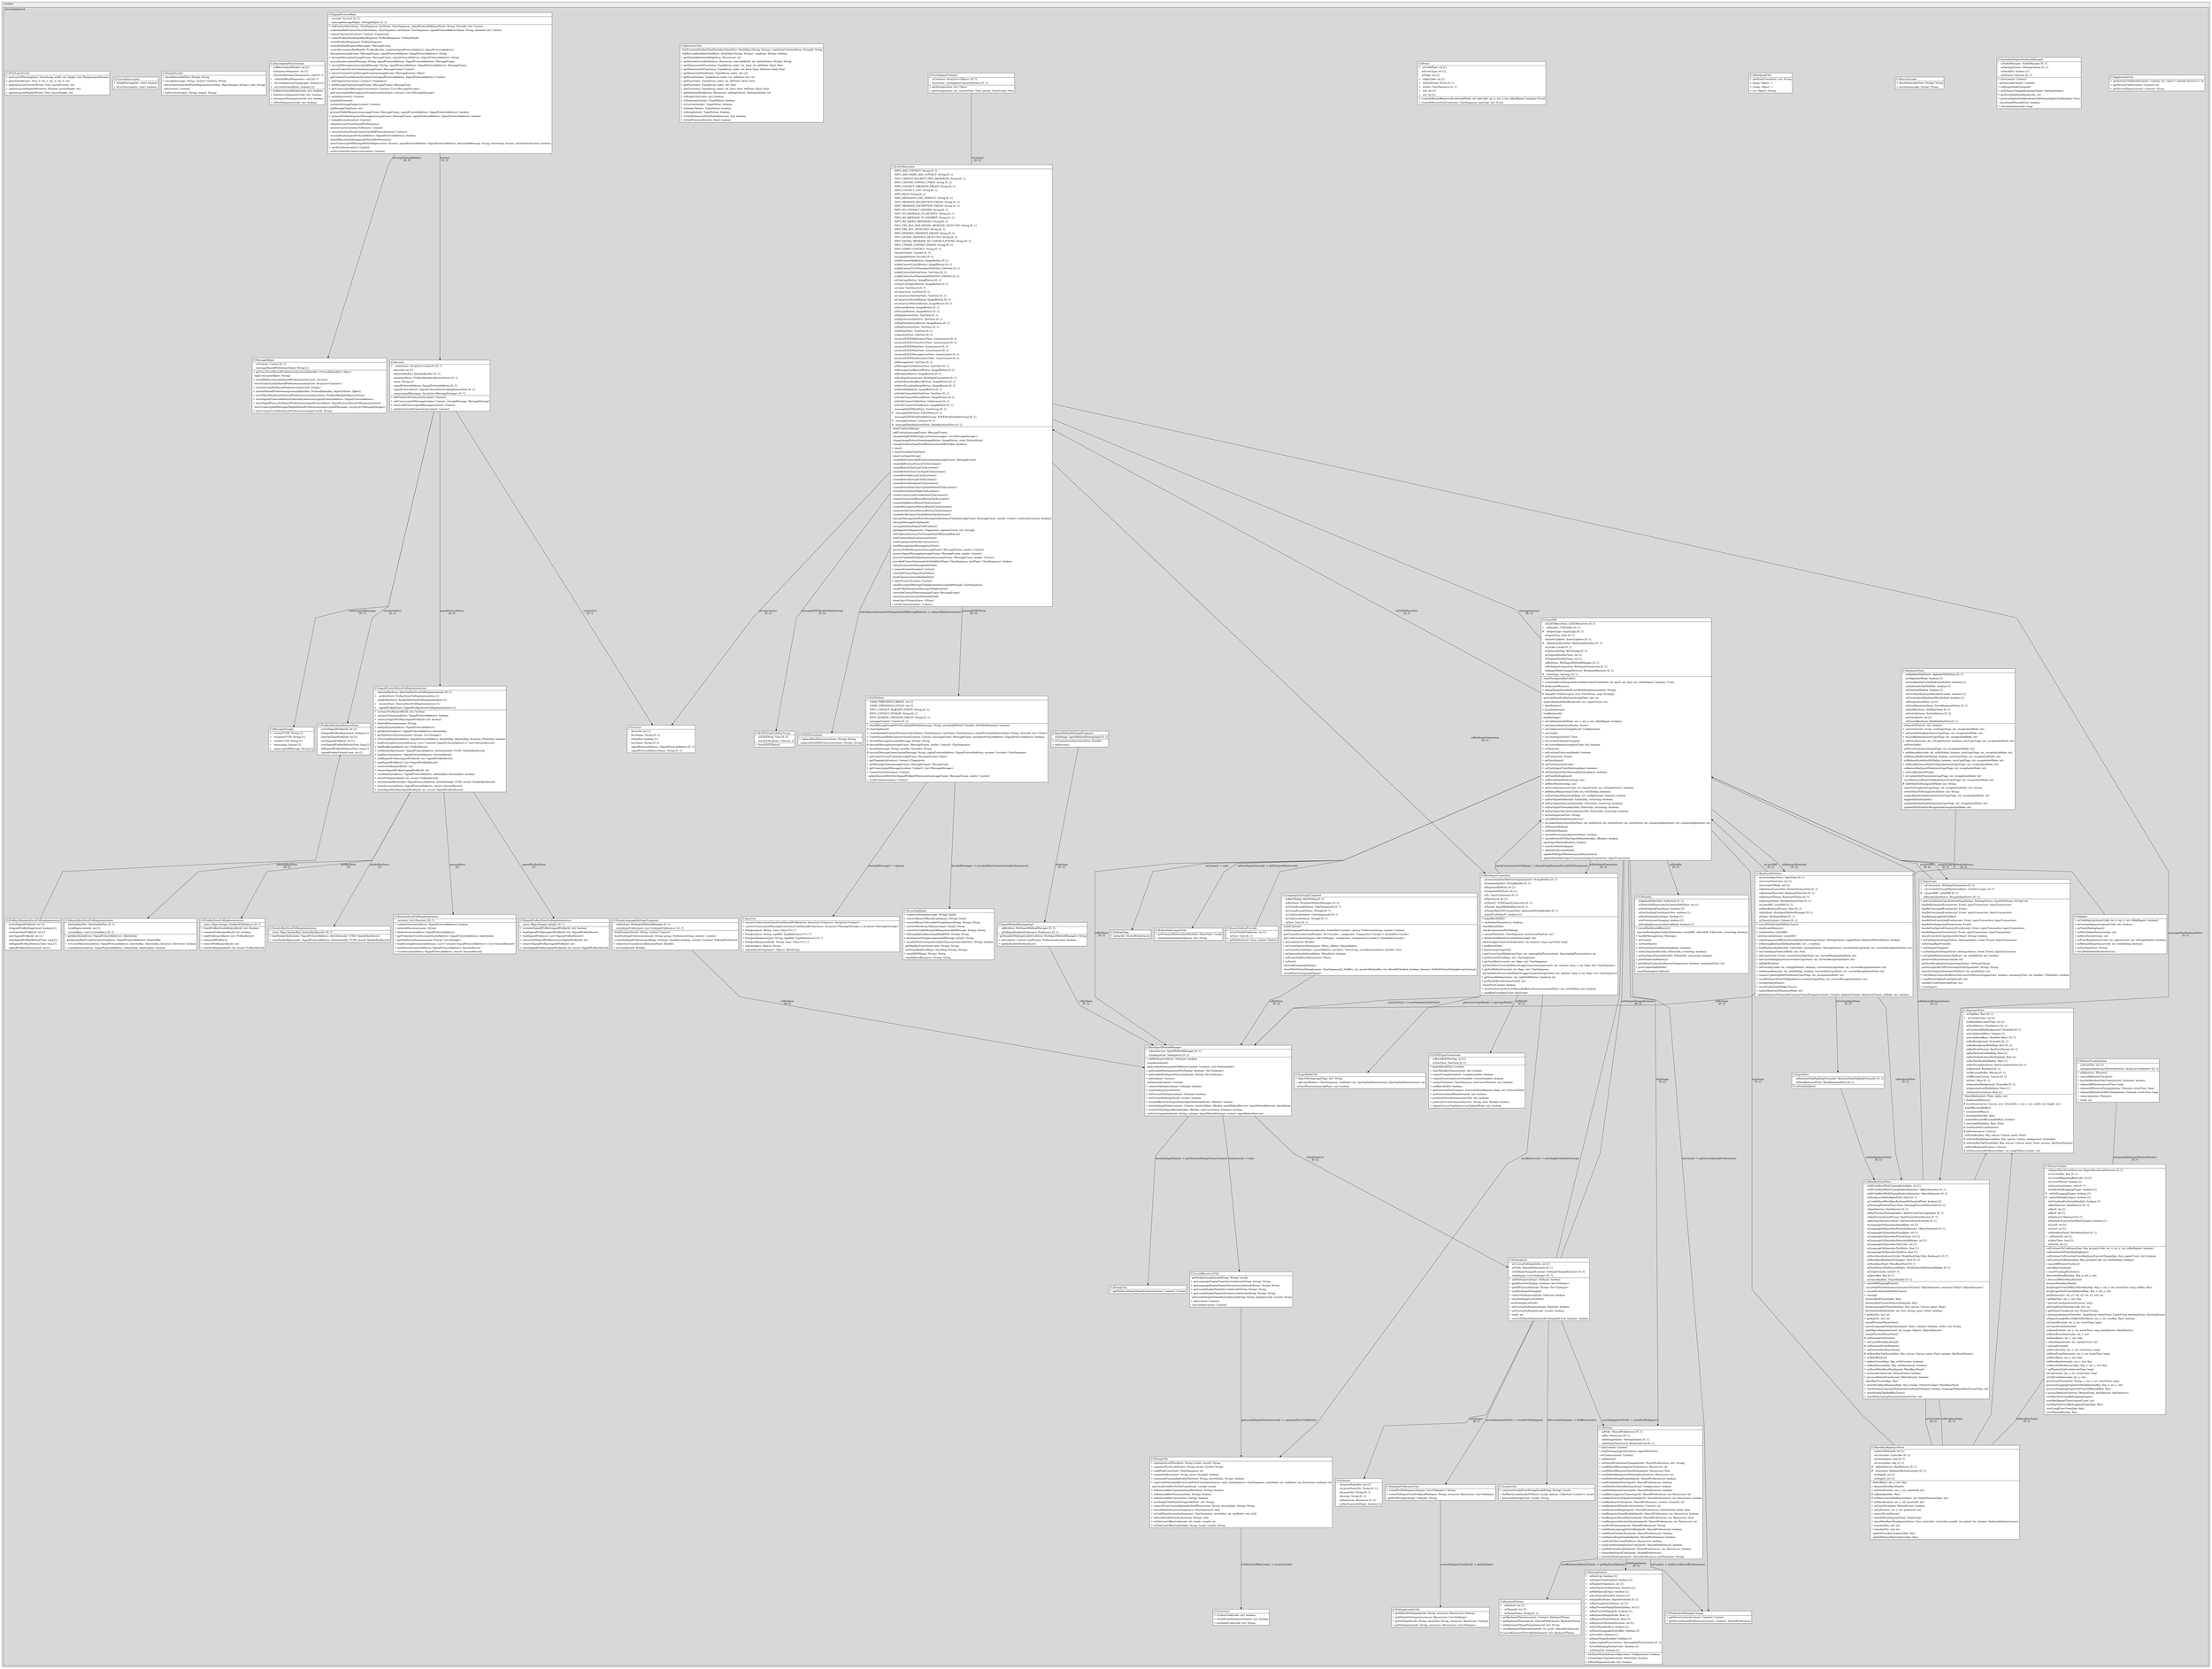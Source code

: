 @startuml

/' diagram meta data start
config=StructureConfiguration;
{
  "projectClassification": {
    "searchMode": "OpenProject", // OpenProject, AllProjects
    "includedProjects": "",
    "pathEndKeywords": "*.impl",
    "isClientPath": "",
    "isClientName": "",
    "isTestPath": "",
    "isTestName": "",
    "isMappingPath": "",
    "isMappingName": "",
    "isDataAccessPath": "",
    "isDataAccessName": "",
    "isDataStructurePath": "",
    "isDataStructureName": "",
    "isInterfaceStructuresPath": "",
    "isInterfaceStructuresName": "",
    "isEntryPointPath": "",
    "isEntryPointName": "",
    "treatFinalFieldsAsMandatory": false
  },
  "graphRestriction": {
    "classPackageExcludeFilter": "",
    "classPackageIncludeFilter": "",
    "classNameExcludeFilter": "",
    "classNameIncludeFilter": "",
    "methodNameExcludeFilter": "",
    "methodNameIncludeFilter": "",
    "removeByInheritance": "", // inheritance/annotation based filtering is done in a second step
    "removeByAnnotation": "",
    "removeByClassPackage": "", // cleanup the graph after inheritance/annotation based filtering is done
    "removeByClassName": "",
    "cutMappings": false,
    "cutEnum": true,
    "cutTests": true,
    "cutClient": true,
    "cutDataAccess": false,
    "cutInterfaceStructures": false,
    "cutDataStructures": false,
    "cutGetterAndSetter": true,
    "cutConstructors": true
  },
  "graphTraversal": {
    "forwardDepth": 6,
    "backwardDepth": 6,
    "classPackageExcludeFilter": "",
    "classPackageIncludeFilter": "",
    "classNameExcludeFilter": "",
    "classNameIncludeFilter": "",
    "methodNameExcludeFilter": "",
    "methodNameIncludeFilter": "",
    "hideMappings": false,
    "hideDataStructures": false,
    "hidePrivateMethods": true,
    "hideInterfaceCalls": true, // indirection: implementation -> interface (is hidden) -> implementation
    "onlyShowApplicationEntryPoints": false, // root node is included
    "useMethodCallsForStructureDiagram": "ForwardOnly" // ForwardOnly, BothDirections, No
  },
  "details": {
    "aggregation": "GroupByClass", // ByClass, GroupByClass, None
    "showClassGenericTypes": true,
    "showMethods": true,
    "showMethodParameterNames": true,
    "showMethodParameterTypes": true,
    "showMethodReturnType": true,
    "showPackageLevels": 2,
    "showDetailedClassStructure": true
  },
  "rootClass": "com.richdear.privacykeyboard.inputmethod.latin.e2ee.E2EEMenuView",
  "extensionCallbackMethod": "" // qualified.class.name#methodName - signature: public static String method(String)
}
diagram meta data end '/



digraph g {
    rankdir="TB"
    splines=polyline
    

'nodes 
subgraph cluster_1551067314 { 
   	label=richdear
	labeljust=l
	fillcolor="#ececec"
	style=filled
   
   subgraph cluster_1287280433 { 
   	label=privacykeyboard
	labeljust=l
	fillcolor="#d8d8d8"
	style=filled
   
   Account1190768954[
	label=<<TABLE BORDER="1" CELLBORDER="0" CELLPADDING="4" CELLSPACING="0">
<TR><TD ALIGN="LEFT" >(C)Account</TD></TR>
<HR/>
<TR><TD ALIGN="LEFT" >+   contactList: ArrayList&lt;Contact&gt; [0..*]</TD></TR>
<TR><TD ALIGN="LEFT" >-   deviceId: int [1]</TD></TR>
<TR><TD ALIGN="LEFT" >-   identityKeyPair: IdentityKeyPair [0..1]</TD></TR>
<TR><TD ALIGN="LEFT" >-   metadataStore: PreKeyMetadataAbstractStore [0..1]</TD></TR>
<TR><TD ALIGN="LEFT" >-   name: String [1]</TD></TR>
<TR><TD ALIGN="LEFT" >-   signalProtocolAddress: SignalProtocolAddress [0..1]</TD></TR>
<TR><TD ALIGN="LEFT" >-   signalProtocolStore: SignalProtocolStoreFullImplementation [0..1]</TD></TR>
<TR><TD ALIGN="LEFT" >-   unencryptedMessages: ArrayList&lt;MessageStorage&gt; [0..*]</TD></TR>
<HR/>
<TR><TD ALIGN="LEFT" >+ addContactToContactList(contact: Contact)</TD></TR>
<TR><TD ALIGN="LEFT" >+ addUnencryptedMessage(contact: Contact, storageMessage: MessageStorage)</TD></TR>
<TR><TD ALIGN="LEFT" >+ removeAllUnencryptedMessages(contact: Contact)</TD></TR>
<TR><TD ALIGN="LEFT" >+ updateContactInContactList(contact: Contact)</TD></TR>
</TABLE>>
	style=filled
	margin=0
	shape=plaintext
	fillcolor="#FFFFFF"
];

Adapter1797059[
	label=<<TABLE BORDER="1" CELLBORDER="0" CELLPADDING="4" CELLSPACING="0">
<TR><TD ALIGN="LEFT" >(C)Adapter</TD></TR>
<HR/>
<TR><TD ALIGN="LEFT" >+ onCodeInput(primaryCode: int, x: int, y: int, isKeyRepeat: boolean)</TD></TR>
<TR><TD ALIGN="LEFT" >+ onCustomRequest(requestCode: int): boolean</TD></TR>
<TR><TD ALIGN="LEFT" >+ onFinishSlidingInput()</TD></TR>
<TR><TD ALIGN="LEFT" >+ onMoveDeletePointer(steps: int)</TD></TR>
<TR><TD ALIGN="LEFT" >+ onMovePointer(steps: int)</TD></TR>
<TR><TD ALIGN="LEFT" >+ onPressKey(primaryCode: int, repeatCount: int, isSinglePointer: boolean)</TD></TR>
<TR><TD ALIGN="LEFT" >+ onReleaseKey(primaryCode: int, withSliding: boolean)</TD></TR>
<TR><TD ALIGN="LEFT" >+ onTextInput(text: String)</TD></TR>
<TR><TD ALIGN="LEFT" >+ onUpWithDeletePointerActive()</TD></TR>
</TABLE>>
	style=filled
	margin=0
	shape=plaintext
	fillcolor="#FFFFFF"
];

ApplicationUtils428474958[
	label=<<TABLE BORDER="1" CELLBORDER="0" CELLPADDING="4" CELLSPACING="0">
<TR><TD ALIGN="LEFT" >(C)ApplicationUtils</TD></TR>
<HR/>
<TR><TD ALIGN="LEFT" >+ getActivityTitleResId(context: Context, cls: Class&lt;? extends Activity&gt;): int</TD></TR>
<TR><TD ALIGN="LEFT" >+ getVersionCode(context: Context): int</TD></TR>
<TR><TD ALIGN="LEFT" >+ getVersionName(context: Context): String</TD></TR>
</TABLE>>
	style=filled
	margin=0
	shape=plaintext
	fillcolor="#FFFFFF"
];

AudioAndHapticFeedbackManager1270398895[
	label=<<TABLE BORDER="1" CELLBORDER="0" CELLPADDING="4" CELLSPACING="0">
<TR><TD ALIGN="LEFT" >(C)AudioAndHapticFeedbackManager</TD></TR>
<HR/>
<TR><TD ALIGN="LEFT" >-   mAudioManager: AudioManager [0..1]</TD></TR>
<TR><TD ALIGN="LEFT" >-   mSettingsValues: SettingsValues [0..1]</TD></TR>
<TR><TD ALIGN="LEFT" >-   mSoundOn: boolean [1]</TD></TR>
<TR><TD ALIGN="LEFT" >-   mVibrator: Vibrator [0..1]</TD></TR>
<HR/>
<TR><TD ALIGN="LEFT" >+ init(context: Context)</TD></TR>
<TR><TD ALIGN="LEFT" >- initInternal(context: Context)</TD></TR>
<TR><TD ALIGN="LEFT" >+ onRingerModeChanged()</TD></TR>
<TR><TD ALIGN="LEFT" >+ onSettingsChanged(settingsValues: SettingsValues)</TD></TR>
<TR><TD ALIGN="LEFT" >+ performAudioFeedback(code: int)</TD></TR>
<TR><TD ALIGN="LEFT" >+ performHapticFeedback(viewToPerformHapticFeedbackOn: View)</TD></TR>
<TR><TD ALIGN="LEFT" >- reevaluateIfSoundIsOn(): boolean</TD></TR>
<TR><TD ALIGN="LEFT" >+ vibrate(milliseconds: long)</TD></TR>
</TABLE>>
	style=filled
	margin=0
	shape=plaintext
	fillcolor="#FFFFFF"
];

BraveEncoder1421070457[
	label=<<TABLE BORDER="1" CELLBORDER="0" CELLPADDING="4" CELLSPACING="0">
<TR><TD ALIGN="LEFT" >(C)BraveEncoder</TD></TR>
<HR/>
<TR><TD ALIGN="LEFT" >+ decode(encodedText: String): String</TD></TR>
<TR><TD ALIGN="LEFT" >+ encode(message: String): String</TD></TR>
</TABLE>>
	style=filled
	margin=0
	shape=plaintext
	fillcolor="#FFFFFF"
];

CapsModeUtils428474958[
	label=<<TABLE BORDER="1" CELLBORDER="0" CELLPADDING="4" CELLSPACING="0">
<TR><TD ALIGN="LEFT" >(C)CapsModeUtils</TD></TR>
<HR/>
<TR><TD ALIGN="LEFT" >+ flagsToString(capsFlags: int): String</TD></TR>
<TR><TD ALIGN="LEFT" >+ getCapsMode(cs: CharSequence, reqModes: int, spacingAndPunctuations: SpacingAndPunctuations): int</TD></TR>
<TR><TD ALIGN="LEFT" >- isStartPunctuation(codePoint: int): boolean</TD></TR>
</TABLE>>
	style=filled
	margin=0
	shape=plaintext
	fillcolor="#FFFFFF"
];

Constants917644022[
	label=<<TABLE BORDER="1" CELLBORDER="0" CELLPADDING="4" CELLSPACING="0">
<TR><TD ALIGN="LEFT" >(C)Constants</TD></TR>
<HR/>
<TR><TD ALIGN="LEFT" >+ isLetterCode(code: int): boolean</TD></TR>
<TR><TD ALIGN="LEFT" >+ isValidCoordinate(coordinate: int): boolean</TD></TR>
<TR><TD ALIGN="LEFT" >+ printableCode(code: int): String</TD></TR>
</TABLE>>
	style=filled
	margin=0
	shape=plaintext
	fillcolor="#FFFFFF"
];

Contact1675833460[
	label=<<TABLE BORDER="1" CELLBORDER="0" CELLPADDING="4" CELLSPACING="0">
<TR><TD ALIGN="LEFT" >(C)Contact</TD></TR>
<HR/>
<TR><TD ALIGN="LEFT" >-   deviceId: int [1]</TD></TR>
<TR><TD ALIGN="LEFT" >-   firstName: String [0..1]</TD></TR>
<TR><TD ALIGN="LEFT" >-   isVerified: boolean [1]</TD></TR>
<TR><TD ALIGN="LEFT" >-   lastName: String [0..1]</TD></TR>
<TR><TD ALIGN="LEFT" >-   signalProtocolAddress: SignalProtocolAddress [0..1]</TD></TR>
<TR><TD ALIGN="LEFT" >-   signalProtocolAddressName: String [0..1]</TD></TR>
</TABLE>>
	style=filled
	margin=0
	shape=plaintext
	fillcolor="#FFFFFF"
];

DebugFlags898462502[
	label=<<TABLE BORDER="1" CELLBORDER="0" CELLPADDING="4" CELLSPACING="0">
<TR><TD ALIGN="LEFT" >(C)DebugFlags</TD></TR>
<HR/>
<TR><TD ALIGN="LEFT" >+ init(prefs: SharedPreferences)</TD></TR>
</TABLE>>
	style=filled
	margin=0
	shape=plaintext
	fillcolor="#FFFFFF"
];

DebugLogUtils428474958[
	label=<<TABLE BORDER="1" CELLBORDER="0" CELLPADDING="4" CELLSPACING="0">
<TR><TD ALIGN="LEFT" >(C)DebugLogUtils</TD></TR>
<HR/>
<TR><TD ALIGN="LEFT" >+ getStackTrace(limit: int): String</TD></TR>
<TR><TD ALIGN="LEFT" >+ l(args: Object...)</TD></TR>
<TR><TD ALIGN="LEFT" >+ r(args: Object...)</TD></TR>
<TR><TD ALIGN="LEFT" >+ s(o: Object): String</TD></TR>
</TABLE>>
	style=filled
	margin=0
	shape=plaintext
	fillcolor="#FFFFFF"
];

DialogUtils428474958[
	label=<<TABLE BORDER="1" CELLBORDER="0" CELLPADDING="4" CELLSPACING="0">
<TR><TD ALIGN="LEFT" >(C)DialogUtils</TD></TR>
<HR/>
<TR><TD ALIGN="LEFT" >+ getPlatformDialogThemeContext(context: Context): Context</TD></TR>
</TABLE>>
	style=filled
	margin=0
	shape=plaintext
	fillcolor="#FFFFFF"
];

E2EEInputConnection1270398895[
	label=<<TABLE BORDER="1" CELLBORDER="0" CELLPADDING="4" CELLSPACING="0">
<TR><TD ALIGN="LEFT" >(C)E2EEInputConnection</TD></TR>
<HR/>
<TR><TD ALIGN="LEFT" >-   mBatchEditNesting: int [1]</TD></TR>
<TR><TD ALIGN="LEFT" >-   mTextView: TextView [0..1]</TD></TR>
<HR/>
<TR><TD ALIGN="LEFT" >+ beginBatchEdit(): boolean</TD></TR>
<TR><TD ALIGN="LEFT" >+ clearMetaKeyStates(states: int): boolean</TD></TR>
<TR><TD ALIGN="LEFT" >+ commitCompletion(text: CompletionInfo): boolean</TD></TR>
<TR><TD ALIGN="LEFT" >+ commitCorrection(correctionInfo: CorrectionInfo): boolean</TD></TR>
<TR><TD ALIGN="LEFT" >+ commitText(text: CharSequence, newCursorPosition: int): boolean</TD></TR>
<TR><TD ALIGN="LEFT" >+ endBatchEdit(): boolean</TD></TR>
<TR><TD ALIGN="LEFT" >+ getExtractedText(request: ExtractedTextRequest, flags: int): ExtractedText</TD></TR>
<TR><TD ALIGN="LEFT" >+ performContextMenuAction(id: int): boolean</TD></TR>
<TR><TD ALIGN="LEFT" >+ performEditorAction(actionCode: int): boolean</TD></TR>
<TR><TD ALIGN="LEFT" >+ performPrivateCommand(action: String, data: Bundle): boolean</TD></TR>
<TR><TD ALIGN="LEFT" >+ requestCursorUpdates(cursorUpdateMode: int): boolean</TD></TR>
</TABLE>>
	style=filled
	margin=0
	shape=plaintext
	fillcolor="#FFFFFF"
];

E2EEMenu1648205996[
	label=<<TABLE BORDER="1" CELLBORDER="0" CELLPADDING="4" CELLSPACING="0">
<TR><TD ALIGN="LEFT" >(C)E2EEMenu</TD></TR>
<HR/>
<TR><TD ALIGN="LEFT" >-   CHAR_THRESHOLD_BRAVE: int [1]</TD></TR>
<TR><TD ALIGN="LEFT" >-   CHAR_THRESHOLD_STEGO: int [1]</TD></TR>
<TR><TD ALIGN="LEFT" >-   INFO_CONTACT_ALREADY_EXISTS: String [0..1]</TD></TR>
<TR><TD ALIGN="LEFT" >-   INFO_CONTACT_INVALID: String [0..1]</TD></TR>
<TR><TD ALIGN="LEFT" >-   INFO_SESSION_CREATION_FAILED: String [0..1]</TD></TR>
<TR><TD ALIGN="LEFT" >-   messgaeContext: Context [0..1]</TD></TR>
<HR/>
<TR><TD ALIGN="LEFT" >+ checkMessageLengthForEncodingMethod(message: String, encodingMethod: Encoder, isPreKeyResponse: boolean)</TD></TR>
<TR><TD ALIGN="LEFT" ># clearClipboard()</TD></TR>
<TR><TD ALIGN="LEFT" >+ createAndAddContactToContacts(firstName: CharSequence, lastName: CharSequence, signalProtocolAddressName: String, deviceId: int): Contact</TD></TR>
<TR><TD ALIGN="LEFT" >+ createSessionWithContact(chosenContact: Contact, messageFrame: MessageFrame, recipientProtocolAddress: SignalProtocolAddress): boolean</TD></TR>
<TR><TD ALIGN="LEFT" >+ decodeMessage(encodedMessage: String): String</TD></TR>
<TR><TD ALIGN="LEFT" ># decryptMessage(messageFrame: MessageFrame, sender: Contact): CharSequence</TD></TR>
<TR><TD ALIGN="LEFT" >+ encode(message: String, encoder: Encoder): String</TD></TR>
<TR><TD ALIGN="LEFT" ># encryptMessage(unencryptedMessage: String, signalProtocolAddress: SignalProtocolAddress, encoder: Encoder): CharSequence</TD></TR>
<TR><TD ALIGN="LEFT" >+ getContactFromFrame(messageFrame: MessageFrame): Object</TD></TR>
<TR><TD ALIGN="LEFT" >+ getFingerprint(contact: Contact): Fingerprint</TD></TR>
<TR><TD ALIGN="LEFT" >+ getMessageType(messageFrame: MessageFrame): MessageType</TD></TR>
<TR><TD ALIGN="LEFT" >+ getUnencryptedMessages(contact: Contact): List&lt;MessageStorage&gt;</TD></TR>
<TR><TD ALIGN="LEFT" >+ removeContact(contact: Contact)</TD></TR>
<TR><TD ALIGN="LEFT" >- updateSessionWithNewSignedPreKeyIfNecessary(messageFrame: MessageFrame, sender: Contact)</TD></TR>
<TR><TD ALIGN="LEFT" >+ verifyContact(contact: Contact)</TD></TR>
</TABLE>>
	style=filled
	margin=0
	shape=plaintext
	fillcolor="#FFFFFF"
];

E2EEMenuView1648205996[
	label=<<TABLE BORDER="1" CELLBORDER="0" CELLPADDING="4" CELLSPACING="0">
<TR><TD ALIGN="LEFT" >(C)E2EEMenuView</TD></TR>
<HR/>
<TR><TD ALIGN="LEFT" >-   INFO_ADD_CONTACT: String [0..1]</TD></TR>
<TR><TD ALIGN="LEFT" >-   INFO_ADD_NAME_ADD_CONTACT: String [0..1]</TD></TR>
<TR><TD ALIGN="LEFT" >-   INFO_CANNOT_DECRYPT_OWN_MESSAGES: String [0..1]</TD></TR>
<TR><TD ALIGN="LEFT" >-   INFO_CHOOSE_CONTACT_FIRST: String [0..1]</TD></TR>
<TR><TD ALIGN="LEFT" >-   INFO_CONTACT_CREATION_FAILED: String [0..1]</TD></TR>
<TR><TD ALIGN="LEFT" >-   INFO_CONTACT_LIST: String [0..1]</TD></TR>
<TR><TD ALIGN="LEFT" >-   INFO_HELP: String [0..1]</TD></TR>
<TR><TD ALIGN="LEFT" >-   INFO_MESSAGES_LIST_DEFAULT: String [0..1]</TD></TR>
<TR><TD ALIGN="LEFT" >-   INFO_MESSAGE_DECRYPTION_FAILED: String [0..1]</TD></TR>
<TR><TD ALIGN="LEFT" >-   INFO_MESSAGE_ENCRYPTION_FAILED: String [0..1]</TD></TR>
<TR><TD ALIGN="LEFT" >-   INFO_NO_CONTACT_CHOSEN: String [0..1]</TD></TR>
<TR><TD ALIGN="LEFT" >-   INFO_NO_MESSAGE_TO_DECRYPT: String [0..1]</TD></TR>
<TR><TD ALIGN="LEFT" >-   INFO_NO_MESSAGE_TO_ENCRYPT: String [0..1]</TD></TR>
<TR><TD ALIGN="LEFT" >-   INFO_NO_SAVED_MESSAGES: String [0..1]</TD></TR>
<TR><TD ALIGN="LEFT" >-   INFO_PRE_KEY_AND_SIGNAL_MESSAGE_DETECTED: String [0..1]</TD></TR>
<TR><TD ALIGN="LEFT" >-   INFO_PRE_KEY_DETECTED: String [0..1]</TD></TR>
<TR><TD ALIGN="LEFT" >-   INFO_SESSION_CREATION_FAILED: String [0..1]</TD></TR>
<TR><TD ALIGN="LEFT" >-   INFO_SIGNAL_MESSAGE_DETECTED: String [0..1]</TD></TR>
<TR><TD ALIGN="LEFT" >-   INFO_SIGNAL_MESSAGE_NO_CONTACT_FOUND: String [0..1]</TD></TR>
<TR><TD ALIGN="LEFT" >-   INFO_UPDATE_CONTACT_FAILED: String [0..1]</TD></TR>
<TR><TD ALIGN="LEFT" >-   INFO_VERIFY_CONTACT: String [0..1]</TD></TR>
<TR><TD ALIGN="LEFT" >-   chosenContact: Contact [0..1]</TD></TR>
<TR><TD ALIGN="LEFT" >-   encodingMethod: Encoder [0..1]</TD></TR>
<TR><TD ALIGN="LEFT" >-   mAddContactAddButton: ImageButton [0..1]</TD></TR>
<TR><TD ALIGN="LEFT" >-   mAddContactCancelButton: ImageButton [0..1]</TD></TR>
<TR><TD ALIGN="LEFT" >-   mAddContactFirstNameInputEditText: EditText [0..1]</TD></TR>
<TR><TD ALIGN="LEFT" >-   mAddContactInfoTextView: TextView [0..1]</TD></TR>
<TR><TD ALIGN="LEFT" >-   mAddContactLastNameInputEditText: EditText [0..1]</TD></TR>
<TR><TD ALIGN="LEFT" >-   mChatLogsButton: ImageButton [0..1]</TD></TR>
<TR><TD ALIGN="LEFT" >-   mClearUserInputButton: ImageButton [0..1]</TD></TR>
<TR><TD ALIGN="LEFT" >-   mCodes: TextView[] [0..*]</TD></TR>
<TR><TD ALIGN="LEFT" >-   mContactList: ListView [0..1]</TD></TR>
<TR><TD ALIGN="LEFT" >-   mContactListInfoTextView: TextView [0..1]</TD></TR>
<TR><TD ALIGN="LEFT" >-   mContactListInviteButton: ImageButton [0..1]</TD></TR>
<TR><TD ALIGN="LEFT" >-   mContactListReturnButton: ImageButton [0..1]</TD></TR>
<TR><TD ALIGN="LEFT" >-   mDecryptButton: ImageButton [0..1]</TD></TR>
<TR><TD ALIGN="LEFT" >-   mEncryptButton: ImageButton [0..1]</TD></TR>
<TR><TD ALIGN="LEFT" >-   mHelpInfoTextView: TextView [0..1]</TD></TR>
<TR><TD ALIGN="LEFT" >-   mHelpVersionTextView: TextView [0..1]</TD></TR>
<TR><TD ALIGN="LEFT" >-   mHelpViewReturnButton: ImageButton [0..1]</TD></TR>
<TR><TD ALIGN="LEFT" >-   mHelpViewTextView: TextView [0..1]</TD></TR>
<TR><TD ALIGN="LEFT" >-   mInfoTextView: TextView [0..1]</TD></TR>
<TR><TD ALIGN="LEFT" >-   mInputEditText: EditText [0..1]</TD></TR>
<TR><TD ALIGN="LEFT" >-   mLayoutE2EEAddContactView: LinearLayout [0..1]</TD></TR>
<TR><TD ALIGN="LEFT" >-   mLayoutE2EEContactListView: LinearLayout [0..1]</TD></TR>
<TR><TD ALIGN="LEFT" >-   mLayoutE2EEHelpView: LinearLayout [0..1]</TD></TR>
<TR><TD ALIGN="LEFT" >-   mLayoutE2EEMainView: LinearLayout [0..1]</TD></TR>
<TR><TD ALIGN="LEFT" >-   mLayoutE2EEMessagesListView: LinearLayout [0..1]</TD></TR>
<TR><TD ALIGN="LEFT" >-   mLayoutE2EEVerifyContactView: LinearLayout [0..1]</TD></TR>
<TR><TD ALIGN="LEFT" >-   mMessagesList: ListView [0..1]</TD></TR>
<TR><TD ALIGN="LEFT" >-   mMessagesListInfoTextView: TextView [0..1]</TD></TR>
<TR><TD ALIGN="LEFT" >-   mMessagesListReturnButton: ImageButton [0..1]</TD></TR>
<TR><TD ALIGN="LEFT" >-   mRecipientButton: ImageButton [0..1]</TD></TR>
<TR><TD ALIGN="LEFT" >-   mRichInputConnection: RichInputConnection [0..1]</TD></TR>
<TR><TD ALIGN="LEFT" >-   mSelectEncodingBraveButton: ImageButton [0..1]</TD></TR>
<TR><TD ALIGN="LEFT" >-   mSelectEncodingStegoButton: ImageButton [0..1]</TD></TR>
<TR><TD ALIGN="LEFT" >-   mShowHelpButton: ImageButton [0..1]</TD></TR>
<TR><TD ALIGN="LEFT" >-   mVerifyContactInfoTextView: TextView [0..1]</TD></TR>
<TR><TD ALIGN="LEFT" >-   mVerifyContactReturnButton: ImageButton [0..1]</TD></TR>
<TR><TD ALIGN="LEFT" >-   mVerifyContactTableView: TableLayout [0..1]</TD></TR>
<TR><TD ALIGN="LEFT" >-   mVerifyContactVerifyButton: ImageButton [0..1]</TD></TR>
<TR><TD ALIGN="LEFT" >-   messageE2EEMainStrip: ViewGroup [0..1]</TD></TR>
<TR><TD ALIGN="LEFT" >#   messageE2EEStrip: E2EEMenu [0..1]</TD></TR>
<TR><TD ALIGN="LEFT" >-   messageE2EEStripVisibilityGroup: E2EEStripVisibilityGroup [0..1]</TD></TR>
<TR><TD ALIGN="LEFT" >#   messageListener: Listener [0..1]</TD></TR>
<TR><TD ALIGN="LEFT" >#   messageMainKeyboardView: MainKeyboardView [0..1]</TD></TR>
<HR/>
<TR><TD ALIGN="LEFT" >- abortContactAdding()</TD></TR>
<TR><TD ALIGN="LEFT" >- addContact(messageFrame: MessageFrame)</TD></TR>
<TR><TD ALIGN="LEFT" >- changeHeightOfMessageListView(messages: List&lt;MessageStorage&gt;)</TD></TR>
<TR><TD ALIGN="LEFT" >- changeImageButtonState(imageButton: ImageButton, state: ButtonState)</TD></TR>
<TR><TD ALIGN="LEFT" >- changeVisibilityInputFieldButtons(shouldBeVisible: boolean)</TD></TR>
<TR><TD ALIGN="LEFT" >+ clear()</TD></TR>
<TR><TD ALIGN="LEFT" >+ clearFocusEditTextView()</TD></TR>
<TR><TD ALIGN="LEFT" >- clearUserInputString()</TD></TR>
<TR><TD ALIGN="LEFT" >- createAddContactAddClickListener(messageFrame: MessageFrame)</TD></TR>
<TR><TD ALIGN="LEFT" >- createAddContactCancelClickListener()</TD></TR>
<TR><TD ALIGN="LEFT" >- createButtonChatLogsClickListener()</TD></TR>
<TR><TD ALIGN="LEFT" >- createButtonClearUserInputClickListener()</TD></TR>
<TR><TD ALIGN="LEFT" >- createButtonDecryptClickListener()</TD></TR>
<TR><TD ALIGN="LEFT" >- createButtonEncryptClickListener()</TD></TR>
<TR><TD ALIGN="LEFT" >- createButtonRecipientClickListener()</TD></TR>
<TR><TD ALIGN="LEFT" >- createButtonSelectEncryptionMethodClickListener()</TD></TR>
<TR><TD ALIGN="LEFT" >- createButtonShowHelpClickListener()</TD></TR>
<TR><TD ALIGN="LEFT" >- createContactListInviteButtonClickListener()</TD></TR>
<TR><TD ALIGN="LEFT" >- createContactListReturnButtonClickListener()</TD></TR>
<TR><TD ALIGN="LEFT" >- createHelpReturnButtonClickListener()</TD></TR>
<TR><TD ALIGN="LEFT" >- createMessagesListReturnButtonClickListener()</TD></TR>
<TR><TD ALIGN="LEFT" >- createVerifyContactReturnButtonClickListener()</TD></TR>
<TR><TD ALIGN="LEFT" >- createVerifyContactVerifyButtonClickListener()</TD></TR>
<TR><TD ALIGN="LEFT" >- decryptMessageAndShowMessageInMainInputField(messageFrame: MessageFrame, sender: Contact, isSessionCreation: boolean)</TD></TR>
<TR><TD ALIGN="LEFT" >- decryptMessageInClipboard()</TD></TR>
<TR><TD ALIGN="LEFT" >- encryptAndSendInputFieldContent()</TD></TR>
<TR><TD ALIGN="LEFT" >- getSegments(fingerprint: Fingerprint, segmentCount: int): String[]</TD></TR>
<TR><TD ALIGN="LEFT" >- initClipboardListenerToChangeStateOfDecryptButton()</TD></TR>
<TR><TD ALIGN="LEFT" >- loadContactsIntoContactsListView()</TD></TR>
<TR><TD ALIGN="LEFT" >- loadFingerprintInVerifyContactView()</TD></TR>
<TR><TD ALIGN="LEFT" >- loadMessagesIntoMessagesListView()</TD></TR>
<TR><TD ALIGN="LEFT" >- processPreKeyResponse(messageFrame: MessageFrame, sender: Contact)</TD></TR>
<TR><TD ALIGN="LEFT" >- processSignalMessage(messageFrame: MessageFrame, sender: Contact)</TD></TR>
<TR><TD ALIGN="LEFT" >- processUpdatedPreKeyResponse(messageFrame: MessageFrame, sender: Contact)</TD></TR>
<TR><TD ALIGN="LEFT" >- providedContactInformationIsValid(firstName: CharSequence, lastName: CharSequence): boolean</TD></TR>
<TR><TD ALIGN="LEFT" >- refreshContactInMessageInfoField()</TD></TR>
<TR><TD ALIGN="LEFT" >+ removeContact(contact: Contact)</TD></TR>
<TR><TD ALIGN="LEFT" >- resetAddContactInputTextFields()</TD></TR>
<TR><TD ALIGN="LEFT" >- resetChosenContactAndInfoText()</TD></TR>
<TR><TD ALIGN="LEFT" >+ selectContact(contact: Contact)</TD></TR>
<TR><TD ALIGN="LEFT" >- sendEncryptedMessageToApplication(encryptedMessage: CharSequence)</TD></TR>
<TR><TD ALIGN="LEFT" >- sendPreKeyResponseMessageToApplication()</TD></TR>
<TR><TD ALIGN="LEFT" >- showAddContactView(messageFrame: MessageFrame)</TD></TR>
<TR><TD ALIGN="LEFT" >- showChosenContactInMainInfoField()</TD></TR>
<TR><TD ALIGN="LEFT" >- showOnlyUIView(uiView: UIView)</TD></TR>
<TR><TD ALIGN="LEFT" >+ verifyContact(contact: Contact)</TD></TR>
</TABLE>>
	style=filled
	margin=0
	shape=plaintext
	fillcolor="#FFFFFF"
];

E2EEStripVisibilityGroup115521613[
	label=<<TABLE BORDER="1" CELLBORDER="0" CELLPADDING="4" CELLSPACING="0">
<TR><TD ALIGN="LEFT" >(C)E2EEStripVisibilityGroup</TD></TR>
<HR/>
<TR><TD ALIGN="LEFT" >-   mE2EEStrip: View [0..1]</TD></TR>
<TR><TD ALIGN="LEFT" >-   mE2EEStripView: View [0..1]</TD></TR>
<HR/>
<TR><TD ALIGN="LEFT" >+ showE2EEMenu()</TD></TR>
</TABLE>>
	style=filled
	margin=0
	shape=plaintext
	fillcolor="#FFFFFF"
];

EditorInfoCompatUtils482724919[
	label=<<TABLE BORDER="1" CELLBORDER="0" CELLPADDING="4" CELLSPACING="0">
<TR><TD ALIGN="LEFT" >(C)EditorInfoCompatUtils</TD></TR>
<HR/>
<TR><TD ALIGN="LEFT" >+ getPrimaryHintLocale(editorInfo: EditorInfo): Locale</TD></TR>
<TR><TD ALIGN="LEFT" >+ imeActionName(imeOptions: int): String</TD></TR>
</TABLE>>
	style=filled
	margin=0
	shape=plaintext
	fillcolor="#FFFFFF"
];

EncodingHelper1421070457[
	label=<<TABLE BORDER="1" CELLBORDER="0" CELLPADDING="4" CELLSPACING="0">
<TR><TD ALIGN="LEFT" >(C)EncodingHelper</TD></TR>
<HR/>
<TR><TD ALIGN="LEFT" >+ compressString(message: String): byte[]</TD></TR>
<TR><TD ALIGN="LEFT" >+ convertBinaryToByteArray(binary: String): byte[]</TD></TR>
<TR><TD ALIGN="LEFT" >+ convertBinaryToInvisibleString(binaryString: String): String</TD></TR>
<TR><TD ALIGN="LEFT" >+ convertByteArrayToBinary(input: byte[]): String</TD></TR>
<TR><TD ALIGN="LEFT" >+ convertInvisibleStringToBinary(encodedMessage: String): String</TD></TR>
<TR><TD ALIGN="LEFT" >+ deSimplifyJsonKeys(simplifiedJSON: String): String</TD></TR>
<TR><TD ALIGN="LEFT" >+ decompressString(compressedMessage: byte[]): String</TD></TR>
<TR><TD ALIGN="LEFT" >+ encodedTextContainsInvisibleCharacters(encodedText: String): boolean</TD></TR>
<TR><TD ALIGN="LEFT" >- getMapKeyFromValue(value: String): String</TD></TR>
<TR><TD ALIGN="LEFT" >- initSimplifiedJsonMap(): HashMap&lt;String, String&gt;</TD></TR>
<TR><TD ALIGN="LEFT" >+ minifyJSON(json: String): String</TD></TR>
<TR><TD ALIGN="LEFT" >- simplifyJsonKeys(json: String): String</TD></TR>
</TABLE>>
	style=filled
	margin=0
	shape=plaintext
	fillcolor="#FFFFFF"
];

Event1264545605[
	label=<<TABLE BORDER="1" CELLBORDER="0" CELLPADDING="4" CELLSPACING="0">
<TR><TD ALIGN="LEFT" >(C)Event</TD></TR>
<HR/>
<TR><TD ALIGN="LEFT" >+   mCodePoint: int [1]</TD></TR>
<TR><TD ALIGN="LEFT" >-   mEventType: int [1]</TD></TR>
<TR><TD ALIGN="LEFT" >-   mFlags: int [1]</TD></TR>
<TR><TD ALIGN="LEFT" >+   mKeyCode: int [1]</TD></TR>
<TR><TD ALIGN="LEFT" >+   mNextEvent: Event [0..1]</TD></TR>
<TR><TD ALIGN="LEFT" >+   mText: CharSequence [0..1]</TD></TR>
<TR><TD ALIGN="LEFT" >+   mX: int [1]</TD></TR>
<TR><TD ALIGN="LEFT" >+   mY: int [1]</TD></TR>
<HR/>
<TR><TD ALIGN="LEFT" >+ createSoftwareKeypressEvent(codePoint: int, keyCode: int, x: int, y: int, isKeyRepeat: boolean): Event</TD></TR>
<TR><TD ALIGN="LEFT" >+ createSoftwareTextEvent(text: CharSequence, keyCode: int): Event</TD></TR>
</TABLE>>
	style=filled
	margin=0
	shape=plaintext
	fillcolor="#FFFFFF"
];

HTMLFormatter1417210876[
	label=<<TABLE BORDER="1" CELLBORDER="0" CELLPADDING="4" CELLSPACING="0">
<TR><TD ALIGN="LEFT" >(C)HTMLFormatter</TD></TR>
<HR/>
<TR><TD ALIGN="LEFT" >+ replaceHtmlCharacters(item: String): String</TD></TR>
<TR><TD ALIGN="LEFT" >- replaceHtmlNBSPCharacters(item: String): String</TD></TR>
</TABLE>>
	style=filled
	margin=0
	shape=plaintext
	fillcolor="#FFFFFF"
];

IdentityKeyStoreFullImplementation606348006[
	label=<<TABLE BORDER="1" CELLBORDER="0" CELLPADDING="4" CELLSPACING="0">
<TR><TD ALIGN="LEFT" >(C)IdentityKeyStoreFullImplementation</TD></TR>
<HR/>
<TR><TD ALIGN="LEFT" >-   identityKeyPair: IdentityKeyPair [0..1]</TD></TR>
<TR><TD ALIGN="LEFT" >-   localRegistrationId: int [1]</TD></TR>
<TR><TD ALIGN="LEFT" >-   trustedKeys: List&lt;TrustedKey&gt; [0..*]</TD></TR>
<HR/>
<TR><TD ALIGN="LEFT" >+ getIdentity(address: SignalProtocolAddress): IdentityKey</TD></TR>
<TR><TD ALIGN="LEFT" >- getIdentityKeyFromEntryInList(address: SignalProtocolAddress): IdentityKey</TD></TR>
<TR><TD ALIGN="LEFT" >+ isTrustedIdentity(address: SignalProtocolAddress, identityKey: IdentityKey, direction: Direction): boolean</TD></TR>
<TR><TD ALIGN="LEFT" >+ saveIdentity(address: SignalProtocolAddress, identityKey: IdentityKey): boolean</TD></TR>
</TABLE>>
	style=filled
	margin=0
	shape=plaintext
	fillcolor="#FFFFFF"
];

InputLogic1836191373[
	label=<<TABLE BORDER="1" CELLBORDER="0" CELLPADDING="4" CELLSPACING="0">
<TR><TD ALIGN="LEFT" >(C)InputLogic</TD></TR>
<HR/>
<TR><TD ALIGN="LEFT" >+   mConnection: RichInputConnection [0..1]</TD></TR>
<TR><TD ALIGN="LEFT" >+   mCurrentlyPressedHardwareKeys: TreeSet&lt;Long&gt; [0..*]</TD></TR>
<TR><TD ALIGN="LEFT" >#   mLatinIME: LatinIME [0..1]</TD></TR>
<TR><TD ALIGN="LEFT" >-   mRecapitalizeStatus: RecapitalizeStatus [0..1]</TD></TR>
<HR/>
<TR><TD ALIGN="LEFT" >+ getCurrentAutoCapsState(settingsValues: SettingsValues, layoutSetName: String): int</TD></TR>
<TR><TD ALIGN="LEFT" >- handleBackspaceEvent(event: Event, inputTransaction: InputTransaction)</TD></TR>
<TR><TD ALIGN="LEFT" >- handleConsumedEvent(event: Event)</TD></TR>
<TR><TD ALIGN="LEFT" >- handleFunctionalEvent(event: Event, inputTransaction: InputTransaction)</TD></TR>
<TR><TD ALIGN="LEFT" >- handleLanguageSwitchKey()</TD></TR>
<TR><TD ALIGN="LEFT" >- handleNonFunctionalEvent(event: Event, inputTransaction: InputTransaction)</TD></TR>
<TR><TD ALIGN="LEFT" >- handleNonSeparatorEvent(event: Event)</TD></TR>
<TR><TD ALIGN="LEFT" >- handleNonSpecialCharacterEvent(event: Event, inputTransaction: InputTransaction)</TD></TR>
<TR><TD ALIGN="LEFT" >- handleSeparatorEvent(event: Event, inputTransaction: InputTransaction)</TD></TR>
<TR><TD ALIGN="LEFT" >- layoutUsesAutoCaps(layoutSetName: String): boolean</TD></TR>
<TR><TD ALIGN="LEFT" >+ onCodeInput(settingsValues: SettingsValues, event: Event): InputTransaction</TD></TR>
<TR><TD ALIGN="LEFT" >- onSettingsKeyPressed()</TD></TR>
<TR><TD ALIGN="LEFT" >+ onSubtypeChanged()</TD></TR>
<TR><TD ALIGN="LEFT" >+ onTextInput(settingsValues: SettingsValues, event: Event): InputTransaction</TD></TR>
<TR><TD ALIGN="LEFT" >+ onUpdateSelection(newSelStart: int, newSelEnd: int): boolean</TD></TR>
<TR><TD ALIGN="LEFT" >- performEditorAction(actionId: int)</TD></TR>
<TR><TD ALIGN="LEFT" >- performRecapitalization(settingsValues: SettingsValues)</TD></TR>
<TR><TD ALIGN="LEFT" >- performSpecificTldProcessingOnTextInput(text: String): String</TD></TR>
<TR><TD ALIGN="LEFT" >- resetEntireInputState(newSelStart: int, newSelEnd: int)</TD></TR>
<TR><TD ALIGN="LEFT" >+ retryResetCachesAndReturnSuccess(tryResumeSuggestions: boolean, remainingTries: int, handler: UIHandler): boolean</TD></TR>
<TR><TD ALIGN="LEFT" >+ sendDownUpKeyEvent(keyCode: int)</TD></TR>
<TR><TD ALIGN="LEFT" >- sendKeyCodePoint(codePoint: int)</TD></TR>
<TR><TD ALIGN="LEFT" >+ startInput()</TD></TR>
</TABLE>>
	style=filled
	margin=0
	shape=plaintext
	fillcolor="#FFFFFF"
];

InputMethodSettingsFragment649143170[
	label=<<TABLE BORDER="1" CELLBORDER="0" CELLPADDING="4" CELLSPACING="0">
<TR><TD ALIGN="LEFT" >(C)InputMethodSettingsFragment</TD></TR>
<HR/>
<TR><TD ALIGN="LEFT" >-   mSettings: InputMethodSettingsImpl [0..1]</TD></TR>
<HR/>
<TR><TD ALIGN="LEFT" >+ onCreate(savedInstanceState: Bundle)</TD></TR>
<TR><TD ALIGN="LEFT" >+ onResume()</TD></TR>
</TABLE>>
	style=filled
	margin=0
	shape=plaintext
	fillcolor="#FFFFFF"
];

InputMethodSettingsImpl649143170[
	label=<<TABLE BORDER="1" CELLBORDER="0" CELLPADDING="4" CELLSPACING="0">
<TR><TD ALIGN="LEFT" >(C)InputMethodSettingsImpl</TD></TR>
<HR/>
<TR><TD ALIGN="LEFT" >-   mRichImm: RichInputMethodManager [0..1]</TD></TR>
<TR><TD ALIGN="LEFT" >-   mSubtypeEnablerPreference: Preference [0..1]</TD></TR>
<HR/>
<TR><TD ALIGN="LEFT" >- getEnabledSubtypesLabel(richImm: RichInputMethodManager): String</TD></TR>
<TR><TD ALIGN="LEFT" >+ init(context: Context, prefScreen: PreferenceScreen): boolean</TD></TR>
<TR><TD ALIGN="LEFT" >+ updateEnabledSubtypeList()</TD></TR>
</TABLE>>
	style=filled
	margin=0
	shape=plaintext
	fillcolor="#FFFFFF"
];

InputView1270398895[
	label=<<TABLE BORDER="1" CELLBORDER="0" CELLPADDING="4" CELLSPACING="0">
<TR><TD ALIGN="LEFT" >(C)InputView</TD></TR>
<HR/>
<TR><TD ALIGN="LEFT" >-   mKeyboardTopPaddingForwarder: KeyboardTopPaddingForwarder [0..1]</TD></TR>
<TR><TD ALIGN="LEFT" >-   mMainKeyboardView: MainKeyboardView [0..1]</TD></TR>
<HR/>
<TR><TD ALIGN="LEFT" ># onFinishInflate()</TD></TR>
</TABLE>>
	style=filled
	margin=0
	shape=plaintext
	fillcolor="#FFFFFF"
];

InsetsOutlineProvider1736155668[
	label=<<TABLE BORDER="1" CELLBORDER="0" CELLPADDING="4" CELLSPACING="0">
<TR><TD ALIGN="LEFT" >(C)InsetsOutlineProvider</TD></TR>
<HR/>
<TR><TD ALIGN="LEFT" >-   mLastVisibleTopInsets: int [1]</TD></TR>
<TR><TD ALIGN="LEFT" >-   mView: View [0..1]</TD></TR>
<HR/>
<TR><TD ALIGN="LEFT" >+ getOutline(view: View, outline: Outline)</TD></TR>
</TABLE>>
	style=filled
	margin=0
	shape=plaintext
	fillcolor="#FFFFFF"
];

JsonUtil1675285450[
	label=<<TABLE BORDER="1" CELLBORDER="0" CELLPADDING="4" CELLSPACING="0">
<TR><TD ALIGN="LEFT" >(C)JsonUtil</TD></TR>
<HR/>
<TR><TD ALIGN="LEFT" >+ convertContactsList(classFromSharedPreferences: ArrayList&lt;Contact&gt;): ArrayList&lt;Contact&gt;</TD></TR>
<TR><TD ALIGN="LEFT" >+ convertUnencryptedMessagesList(classFromSharedPreferences: ArrayList&lt;MessageStorage&gt;): ArrayList&lt;MessageStorage&gt;</TD></TR>
<TR><TD ALIGN="LEFT" >+ fromJson(json: String, clazz: Class&lt;T&gt;): T</TD></TR>
<TR><TD ALIGN="LEFT" >+ fromJson(json: String, typeRef: TypeReference&lt;T&gt;): T</TD></TR>
<TR><TD ALIGN="LEFT" >+ fromJsonResponse(json: String, typeRef: TypeReference&lt;T&gt;): T</TD></TR>
<TR><TD ALIGN="LEFT" >+ fromJsonResponse(body: String, clazz: Class&lt;T&gt;): T</TD></TR>
<TR><TD ALIGN="LEFT" >+ toJson(object: Object): String</TD></TR>
<TR><TD ALIGN="LEFT" >+ toJsonByteString(object: Object): ByteString</TD></TR>
</TABLE>>
	style=filled
	margin=0
	shape=plaintext
	fillcolor="#FFFFFF"
];

KeyboardState1755319567[
	label=<<TABLE BORDER="1" CELLBORDER="0" CELLPADDING="4" CELLSPACING="0">
<TR><TD ALIGN="LEFT" >(C)KeyboardState</TD></TR>
<HR/>
<TR><TD ALIGN="LEFT" >-   mAlphabetShiftState: AlphabetShiftState [0..1]</TD></TR>
<TR><TD ALIGN="LEFT" >-   mIsAlphabetMode: boolean [1]</TD></TR>
<TR><TD ALIGN="LEFT" >-   mIsInAlphabetUnshiftedFromShifted: boolean [1]</TD></TR>
<TR><TD ALIGN="LEFT" >-   mIsInDoubleTapShiftKey: boolean [1]</TD></TR>
<TR><TD ALIGN="LEFT" >-   mIsSymbolShifted: boolean [1]</TD></TR>
<TR><TD ALIGN="LEFT" >-   mPrevMainKeyboardWasShiftLocked: boolean [1]</TD></TR>
<TR><TD ALIGN="LEFT" >-   mPrevSymbolsKeyboardWasShifted: boolean [1]</TD></TR>
<TR><TD ALIGN="LEFT" >-   mRecapitalizeMode: int [1]</TD></TR>
<TR><TD ALIGN="LEFT" >-   mSavedKeyboardState: SavedKeyboardState [0..1]</TD></TR>
<TR><TD ALIGN="LEFT" >-   mShiftKeyState: ShiftKeyState [0..1]</TD></TR>
<TR><TD ALIGN="LEFT" >-   mSwitchActions: SwitchActions [0..1]</TD></TR>
<TR><TD ALIGN="LEFT" >-   mSwitchState: int [1]</TD></TR>
<TR><TD ALIGN="LEFT" >-   mSymbolKeyState: ModifierKeyState [0..1]</TD></TR>
<HR/>
<TR><TD ALIGN="LEFT" >- isSpaceOrEnter(c: int): boolean</TD></TR>
<TR><TD ALIGN="LEFT" >+ onEvent(event: Event, autoCapsFlags: int, recapitalizeMode: int)</TD></TR>
<TR><TD ALIGN="LEFT" >+ onFinishSlidingInput(autoCapsFlags: int, recapitalizeMode: int)</TD></TR>
<TR><TD ALIGN="LEFT" >+ onLoadKeyboard(autoCapsFlags: int, recapitalizeMode: int)</TD></TR>
<TR><TD ALIGN="LEFT" >+ onPressKey(code: int, isSinglePointer: boolean, autoCapsFlags: int, recapitalizeMode: int)</TD></TR>
<TR><TD ALIGN="LEFT" >- onPressShift()</TD></TR>
<TR><TD ALIGN="LEFT" >- onPressSymbol(autoCapsFlags: int, recapitalizeMode: int)</TD></TR>
<TR><TD ALIGN="LEFT" >+ onReleaseKey(code: int, withSliding: boolean, autoCapsFlags: int, recapitalizeMode: int)</TD></TR>
<TR><TD ALIGN="LEFT" >- onReleaseShift(withSliding: boolean, autoCapsFlags: int, recapitalizeMode: int)</TD></TR>
<TR><TD ALIGN="LEFT" >- onReleaseSymbol(withSliding: boolean, autoCapsFlags: int, recapitalizeMode: int)</TD></TR>
<TR><TD ALIGN="LEFT" >+ onResetKeyboardStateToAlphabet(autoCapsFlags: int, recapitalizeMode: int)</TD></TR>
<TR><TD ALIGN="LEFT" >- onRestoreKeyboardState(autoCapsFlags: int, recapitalizeMode: int)</TD></TR>
<TR><TD ALIGN="LEFT" >+ onSaveKeyboardState()</TD></TR>
<TR><TD ALIGN="LEFT" >+ onUpdateShiftState(autoCapsFlags: int, recapitalizeMode: int)</TD></TR>
<TR><TD ALIGN="LEFT" >- resetKeyboardStateToAlphabet(autoCapsFlags: int, recapitalizeMode: int)</TD></TR>
<TR><TD ALIGN="LEFT" ># shiftModeToString(shiftMode: int): String</TD></TR>
<TR><TD ALIGN="LEFT" >- stateToString(autoCapsFlags: int, recapitalizeMode: int): String</TD></TR>
<TR><TD ALIGN="LEFT" >- switchStateToString(switchState: int): String</TD></TR>
<TR><TD ALIGN="LEFT" >- toggleAlphabetAndSymbols(autoCapsFlags: int, recapitalizeMode: int)</TD></TR>
<TR><TD ALIGN="LEFT" >- toggleShiftInSymbols()</TD></TR>
<TR><TD ALIGN="LEFT" >- updateAlphabetShiftState(autoCapsFlags: int, recapitalizeMode: int)</TD></TR>
<TR><TD ALIGN="LEFT" >- updateShiftStateForRecapitalize(recapitalizeMode: int)</TD></TR>
</TABLE>>
	style=filled
	margin=0
	shape=plaintext
	fillcolor="#FFFFFF"
];

KeyboardSwitcher1145680732[
	label=<<TABLE BORDER="1" CELLBORDER="0" CELLPADDING="4" CELLSPACING="0">
<TR><TD ALIGN="LEFT" >(C)KeyboardSwitcher</TD></TR>
<HR/>
<TR><TD ALIGN="LEFT" >-   mCurrentInputView: InputView [0..1]</TD></TR>
<TR><TD ALIGN="LEFT" >-   mCurrentTextColor: int [1]</TD></TR>
<TR><TD ALIGN="LEFT" >-   mCurrentUiMode: int [1]</TD></TR>
<TR><TD ALIGN="LEFT" >-   mKeyboardLayoutSet: KeyboardLayoutSet [0..1]</TD></TR>
<TR><TD ALIGN="LEFT" >-   mKeyboardTextsSet: KeyboardTextsSet [0..1]</TD></TR>
<TR><TD ALIGN="LEFT" >-   mKeyboardTheme: KeyboardTheme [0..1]</TD></TR>
<TR><TD ALIGN="LEFT" >-   mKeyboardView: MainKeyboardView [0..1]</TD></TR>
<TR><TD ALIGN="LEFT" >-   mLatinIME: LatinIME [0..1]</TD></TR>
<TR><TD ALIGN="LEFT" >-   mMainKeyboardFrame: View [0..1]</TD></TR>
<TR><TD ALIGN="LEFT" >-   mRichImm: RichInputMethodManager [0..1]</TD></TR>
<TR><TD ALIGN="LEFT" >-   mState: KeyboardState [0..1]</TD></TR>
<TR><TD ALIGN="LEFT" >-   mThemeContext: Context [0..1]</TD></TR>
<HR/>
<TR><TD ALIGN="LEFT" >+ cancelDoubleTapShiftKeyTimer()</TD></TR>
<TR><TD ALIGN="LEFT" >+ deallocateMemory()</TD></TR>
<TR><TD ALIGN="LEFT" >+ init(latinIme: LatinIME)</TD></TR>
<TR><TD ALIGN="LEFT" >- initInternal(latinIme: LatinIME)</TD></TR>
<TR><TD ALIGN="LEFT" >+ isImeSuppressedByHardwareKeyboard(settingsValues: SettingsValues, toggleState: KeyboardSwitchState): boolean</TD></TR>
<TR><TD ALIGN="LEFT" >+ isShowingKeyboardId(keyboardIds: int...): boolean</TD></TR>
<TR><TD ALIGN="LEFT" >+ loadKeyboard(editorInfo: EditorInfo, settingsValues: SettingsValues, currentAutoCapsState: int, currentRecapitalizeState: int)</TD></TR>
<TR><TD ALIGN="LEFT" >+ onCreateInputView(uiMode: int): View</TD></TR>
<TR><TD ALIGN="LEFT" >+ onEvent(event: Event, currentAutoCapsState: int, currentRecapitalizeState: int)</TD></TR>
<TR><TD ALIGN="LEFT" >+ onFinishSlidingInput(currentAutoCapsState: int, currentRecapitalizeState: int)</TD></TR>
<TR><TD ALIGN="LEFT" >+ onHideWindow()</TD></TR>
<TR><TD ALIGN="LEFT" >+ onPressKey(code: int, isSinglePointer: boolean, currentAutoCapsState: int, currentRecapitalizeState: int)</TD></TR>
<TR><TD ALIGN="LEFT" >+ onReleaseKey(code: int, withSliding: boolean, currentAutoCapsState: int, currentRecapitalizeState: int)</TD></TR>
<TR><TD ALIGN="LEFT" >+ requestUpdatingShiftState(autoCapsFlags: int, recapitalizeMode: int)</TD></TR>
<TR><TD ALIGN="LEFT" >+ resetKeyboardStateToAlphabet(currentAutoCapsState: int, currentRecapitalizeState: int)</TD></TR>
<TR><TD ALIGN="LEFT" >+ saveKeyboardState()</TD></TR>
<TR><TD ALIGN="LEFT" >+ startDoubleTapShiftKeyTimer()</TD></TR>
<TR><TD ALIGN="LEFT" >+ updateKeyboardTheme(uiMode: int)</TD></TR>
<TR><TD ALIGN="LEFT" >- updateKeyboardThemeAndContextThemeWrapper(context: Context, keyboardTheme: KeyboardTheme, uiMode: int): boolean</TD></TR>
</TABLE>>
	style=filled
	margin=0
	shape=plaintext
	fillcolor="#FFFFFF"
];

KeyboardTheme1145680732[
	label=<<TABLE BORDER="1" CELLBORDER="0" CELLPADDING="4" CELLSPACING="0">
<TR><TD ALIGN="LEFT" >(C)KeyboardTheme</TD></TR>
<HR/>
<TR><TD ALIGN="LEFT" >+   mStyleId: int [1]</TD></TR>
<TR><TD ALIGN="LEFT" >+   mThemeId: int [1]</TD></TR>
<TR><TD ALIGN="LEFT" >+   mThemeName: String [0..1]</TD></TR>
<HR/>
<TR><TD ALIGN="LEFT" >+ getKeyboardTheme(context: Context): KeyboardTheme</TD></TR>
<TR><TD ALIGN="LEFT" >+ getKeyboardTheme(prefs: SharedPreferences): KeyboardTheme</TD></TR>
<TR><TD ALIGN="LEFT" >+ getKeyboardThemeName(themeId: int): String</TD></TR>
<TR><TD ALIGN="LEFT" >+ saveKeyboardThemeId(themeId: int, prefs: SharedPreferences)</TD></TR>
<TR><TD ALIGN="LEFT" ># searchKeyboardThemeById(themeId: int): KeyboardTheme</TD></TR>
</TABLE>>
	style=filled
	margin=0
	shape=plaintext
	fillcolor="#FFFFFF"
];

KeyboardView1145680732[
	label=<<TABLE BORDER="1" CELLBORDER="0" CELLPADDING="4" CELLSPACING="0">
<TR><TD ALIGN="LEFT" >(C)KeyboardView</TD></TR>
<HR/>
<TR><TD ALIGN="LEFT" >-   mClipRect: Rect [0..1]</TD></TR>
<TR><TD ALIGN="LEFT" >+   mCustomColor: int [1]</TD></TR>
<TR><TD ALIGN="LEFT" >-   mDefaultKeyLabelFlags: int [1]</TD></TR>
<TR><TD ALIGN="LEFT" >-   mFontMetrics: FontMetrics [0..1]</TD></TR>
<TR><TD ALIGN="LEFT" >-   mFunctionalKeyBackground: Drawable [0..1]</TD></TR>
<TR><TD ALIGN="LEFT" >-   mInvalidateAllKeys: boolean [1]</TD></TR>
<TR><TD ALIGN="LEFT" >-   mInvalidatedKeys: HashSet&lt;Key&gt; [0..*]</TD></TR>
<TR><TD ALIGN="LEFT" >-   mKeyBackground: Drawable [0..1]</TD></TR>
<TR><TD ALIGN="LEFT" >-   mKeyBackgroundPadding: Rect [0..1]</TD></TR>
<TR><TD ALIGN="LEFT" >-   mKeyDrawParams: KeyDrawParams [0..1]</TD></TR>
<TR><TD ALIGN="LEFT" >-   mKeyHintLetterPadding: float [1]</TD></TR>
<TR><TD ALIGN="LEFT" >-   mKeyShiftedLetterHintPadding: float [1]</TD></TR>
<TR><TD ALIGN="LEFT" >-   mKeyTextShadowRadius: float [1]</TD></TR>
<TR><TD ALIGN="LEFT" >-   mKeyVisualAttributes: KeyVisualAttributes [0..1]</TD></TR>
<TR><TD ALIGN="LEFT" >-   mKeyboard: Keyboard [0..1]</TD></TR>
<TR><TD ALIGN="LEFT" >-   mOffscreenBuffer: Bitmap [0..1]</TD></TR>
<TR><TD ALIGN="LEFT" >-   mOffscreenCanvas: Canvas [0..1]</TD></TR>
<TR><TD ALIGN="LEFT" >-   mPaint: Paint [0..1]</TD></TR>
<TR><TD ALIGN="LEFT" >-   mSpacebarBackground: Drawable [0..1]</TD></TR>
<TR><TD ALIGN="LEFT" >-   mSpacebarIconWidthRatio: float [1]</TD></TR>
<TR><TD ALIGN="LEFT" >-   mVerticalCorrection: float [1]</TD></TR>
<HR/>
<TR><TD ALIGN="LEFT" >- blendAlpha(paint: Paint, alpha: int)</TD></TR>
<TR><TD ALIGN="LEFT" >+ deallocateMemory()</TD></TR>
<TR><TD ALIGN="LEFT" ># drawIcon(canvas: Canvas, icon: Drawable, x: int, y: int, width: int, height: int)</TD></TR>
<TR><TD ALIGN="LEFT" >- freeOffscreenBuffer()</TD></TR>
<TR><TD ALIGN="LEFT" >+ invalidateAllKeys()</TD></TR>
<TR><TD ALIGN="LEFT" >+ invalidateKey(key: Key)</TD></TR>
<TR><TD ALIGN="LEFT" >- maybeAllocateOffscreenBuffer(): boolean</TD></TR>
<TR><TD ALIGN="LEFT" >+ newLabelPaint(key: Key): Paint</TD></TR>
<TR><TD ALIGN="LEFT" ># onDetachedFromWindow()</TD></TR>
<TR><TD ALIGN="LEFT" ># onDraw(canvas: Canvas)</TD></TR>
<TR><TD ALIGN="LEFT" >- onDrawKey(key: Key, canvas: Canvas, paint: Paint)</TD></TR>
<TR><TD ALIGN="LEFT" ># onDrawKeyBackground(key: Key, canvas: Canvas, background: Drawable)</TD></TR>
<TR><TD ALIGN="LEFT" ># onDrawKeyTopVisuals(key: Key, canvas: Canvas, paint: Paint, params: KeyDrawParams)</TD></TR>
<TR><TD ALIGN="LEFT" >- onDrawKeyboard(canvas: Canvas)</TD></TR>
<TR><TD ALIGN="LEFT" ># onMeasure(widthMeasureSpec: int, heightMeasureSpec: int)</TD></TR>
</TABLE>>
	style=filled
	margin=0
	shape=plaintext
	fillcolor="#FFFFFF"
];

LanguagesSettingsFragment649143170[
	label=<<TABLE BORDER="1" CELLBORDER="0" CELLPADDING="4" CELLSPACING="0">
<TR><TD ALIGN="LEFT" >(C)LanguagesSettingsFragment</TD></TR>
<HR/>
<TR><TD ALIGN="LEFT" >-   mAlertDialog: AlertDialog [0..1]</TD></TR>
<TR><TD ALIGN="LEFT" >-   mRichImm: RichInputMethodManager [0..1]</TD></TR>
<TR><TD ALIGN="LEFT" >-   mUnusedLocaleNames: CharSequence[] [0..*]</TD></TR>
<TR><TD ALIGN="LEFT" >-   mUnusedLocaleValues: String[] [0..*]</TD></TR>
<TR><TD ALIGN="LEFT" >-   mUsedLocaleNames: CharSequence[] [0..*]</TD></TR>
<TR><TD ALIGN="LEFT" >-   mUsedLocaleValues: String[] [0..*]</TD></TR>
<TR><TD ALIGN="LEFT" >-   mView: View [0..1]</TD></TR>
<HR/>
<TR><TD ALIGN="LEFT" >- buildContent()</TD></TR>
<TR><TD ALIGN="LEFT" >- buildLanguagePreferences(locales: SortedSet&lt;Locale&gt;, group: PreferenceGroup, context: Context)</TD></TR>
<TR><TD ALIGN="LEFT" >- getUnusedLocales(usedLocales: Set&lt;Locale&gt;, comparator: Comparator&lt;Locale&gt;): SortedSet&lt;Locale&gt;</TD></TR>
<TR><TD ALIGN="LEFT" >- getUsedLocales(subtypes: Set&lt;Subtype&gt;, comparator: Comparator&lt;Locale&gt;): SortedSet&lt;Locale&gt;</TD></TR>
<TR><TD ALIGN="LEFT" >+ onCreate(icicle: Bundle)</TD></TR>
<TR><TD ALIGN="LEFT" >+ onCreateOptionsMenu(menu: Menu, inflater: MenuInflater)</TD></TR>
<TR><TD ALIGN="LEFT" >+ onCreateView(inflater: LayoutInflater, container: ViewGroup, savedInstanceState: Bundle): View</TD></TR>
<TR><TD ALIGN="LEFT" >+ onOptionsItemSelected(item: MenuItem): boolean</TD></TR>
<TR><TD ALIGN="LEFT" >+ onPrepareOptionsMenu(menu: Menu)</TD></TR>
<TR><TD ALIGN="LEFT" >+ onStart()</TD></TR>
<TR><TD ALIGN="LEFT" >- showAddLanguagePopup()</TD></TR>
<TR><TD ALIGN="LEFT" >- showMultiChoiceDialog(names: CharSequence[], titleRes: int, positiveButtonRes: int, allowAllChecked: boolean, listener: OnMultiChoiceDialogAcceptListener)</TD></TR>
<TR><TD ALIGN="LEFT" >- showRemoveLanguagePopup()</TD></TR>
</TABLE>>
	style=filled
	margin=0
	shape=plaintext
	fillcolor="#FFFFFF"
];

LatinIME1270398895[
	label=<<TABLE BORDER="1" CELLBORDER="0" CELLPADDING="4" CELLSPACING="0">
<TR><TD ALIGN="LEFT" >(C)LatinIME</TD></TR>
<HR/>
<TR><TD ALIGN="LEFT" >-   mE2EEMenuView: E2EEMenuView [0..1]</TD></TR>
<TR><TD ALIGN="LEFT" >+   mHandler: UIHandler [0..1]</TD></TR>
<TR><TD ALIGN="LEFT" >#   mInputLogic: InputLogic [0..1]</TD></TR>
<TR><TD ALIGN="LEFT" >-   mInputView: View [0..1]</TD></TR>
<TR><TD ALIGN="LEFT" >-   mInsetsUpdater: InsetsUpdater [0..1]</TD></TR>
<TR><TD ALIGN="LEFT" >#   mKeyboardSwitcher: KeyboardSwitcher [0..1]</TD></TR>
<TR><TD ALIGN="LEFT" >-   mLocale: Locale [0..1]</TD></TR>
<TR><TD ALIGN="LEFT" >-   mOptionsDialog: AlertDialog [0..1]</TD></TR>
<TR><TD ALIGN="LEFT" >-   mOriginalNavBarColor: int [1]</TD></TR>
<TR><TD ALIGN="LEFT" >-   mOriginalNavBarFlags: int [1]</TD></TR>
<TR><TD ALIGN="LEFT" >-   mRichImm: RichInputMethodManager [0..1]</TD></TR>
<TR><TD ALIGN="LEFT" >-   mRichInputConnection: RichInputConnection [0..1]</TD></TR>
<TR><TD ALIGN="LEFT" >-   mRingerModeChangeReceiver: BroadcastReceiver [0..1]</TD></TR>
<TR><TD ALIGN="LEFT" >#   mSettings: Settings [0..1]</TD></TR>
<HR/>
<TR><TD ALIGN="LEFT" >- clearNavigationBarColor()</TD></TR>
<TR><TD ALIGN="LEFT" >+ createSoftwareKeypressEvent(keyCodeOrCodePoint: int, keyX: int, keyY: int, isKeyRepeat: boolean): Event</TD></TR>
<TR><TD ALIGN="LEFT" ># deallocateMemory()</TD></TR>
<TR><TD ALIGN="LEFT" >+ debugDumpStateAndCrashWithException(context: String)</TD></TR>
<TR><TD ALIGN="LEFT" ># dump(fd: FileDescriptor, fout: PrintWriter, args: String[])</TD></TR>
<TR><TD ALIGN="LEFT" >- getCodePointForKeyboard(codePoint: int): int</TD></TR>
<TR><TD ALIGN="LEFT" >- hapticAndAudioFeedback(code: int, repeatCount: int)</TD></TR>
<TR><TD ALIGN="LEFT" >+ hideWindow()</TD></TR>
<TR><TD ALIGN="LEFT" >+ launchSettings()</TD></TR>
<TR><TD ALIGN="LEFT" >- loadKeyboard()</TD></TR>
<TR><TD ALIGN="LEFT" >- loadSettings()</TD></TR>
<TR><TD ALIGN="LEFT" >+ onCodeInput(codePoint: int, x: int, y: int, isKeyRepeat: boolean)</TD></TR>
<TR><TD ALIGN="LEFT" >+ onComputeInsets(outInsets: Insets)</TD></TR>
<TR><TD ALIGN="LEFT" >+ onConfigurationChanged(conf: Configuration)</TD></TR>
<TR><TD ALIGN="LEFT" >+ onCreate()</TD></TR>
<TR><TD ALIGN="LEFT" >+ onCreateInputView(): View</TD></TR>
<TR><TD ALIGN="LEFT" >+ onCurrentSubtypeChanged()</TD></TR>
<TR><TD ALIGN="LEFT" >+ onCustomRequest(requestCode: int): boolean</TD></TR>
<TR><TD ALIGN="LEFT" >+ onDestroy()</TD></TR>
<TR><TD ALIGN="LEFT" >+ onEvaluateFullscreenMode(): boolean</TD></TR>
<TR><TD ALIGN="LEFT" >+ onEvent(event: Event)</TD></TR>
<TR><TD ALIGN="LEFT" >+ onFinishInput()</TD></TR>
<TR><TD ALIGN="LEFT" ># onFinishInputInternal()</TD></TR>
<TR><TD ALIGN="LEFT" >+ onFinishInputView(finishingInput: boolean)</TD></TR>
<TR><TD ALIGN="LEFT" ># onFinishInputViewInternal(finishingInput: boolean)</TD></TR>
<TR><TD ALIGN="LEFT" >+ onFinishSlidingInput()</TD></TR>
<TR><TD ALIGN="LEFT" >+ onMoveDeletePointer(steps: int)</TD></TR>
<TR><TD ALIGN="LEFT" >+ onMovePointer(steps: int)</TD></TR>
<TR><TD ALIGN="LEFT" >+ onPressKey(primaryCode: int, repeatCount: int, isSinglePointer: boolean)</TD></TR>
<TR><TD ALIGN="LEFT" >+ onReleaseKey(primaryCode: int, withSliding: boolean)</TD></TR>
<TR><TD ALIGN="LEFT" >+ onShowInputRequested(flags: int, configChange: boolean): boolean</TD></TR>
<TR><TD ALIGN="LEFT" >+ onStartInput(editorInfo: EditorInfo, restarting: boolean)</TD></TR>
<TR><TD ALIGN="LEFT" ># onStartInputInternal(editorInfo: EditorInfo, restarting: boolean)</TD></TR>
<TR><TD ALIGN="LEFT" >+ onStartInputView(editorInfo: EditorInfo, restarting: boolean)</TD></TR>
<TR><TD ALIGN="LEFT" ># onStartInputViewInternal(editorInfo: EditorInfo, restarting: boolean)</TD></TR>
<TR><TD ALIGN="LEFT" >+ onTextInput(rawText: String)</TD></TR>
<TR><TD ALIGN="LEFT" >+ onUpWithDeletePointerActive()</TD></TR>
<TR><TD ALIGN="LEFT" >+ onUpdateSelection(oldSelStart: int, oldSelEnd: int, newSelStart: int, newSelEnd: int, composingSpanStart: int, composingSpanEnd: int)</TD></TR>
<TR><TD ALIGN="LEFT" >+ onWindowHidden()</TD></TR>
<TR><TD ALIGN="LEFT" >+ onWindowShown()</TD></TR>
<TR><TD ALIGN="LEFT" >+ shouldShowLanguageSwitchKey(): boolean</TD></TR>
<TR><TD ALIGN="LEFT" >+ shouldSwitchToOtherInputMethods(token: IBinder): boolean</TD></TR>
<TR><TD ALIGN="LEFT" >- showInputMethodPicker(): boolean</TD></TR>
<TR><TD ALIGN="LEFT" >+ switchToNextSubtype()</TD></TR>
<TR><TD ALIGN="LEFT" >+ updateFullscreenMode()</TD></TR>
<TR><TD ALIGN="LEFT" >- updateSoftInputWindowLayoutParameters()</TD></TR>
<TR><TD ALIGN="LEFT" >- updateStateAfterInputTransaction(inputTransaction: InputTransaction)</TD></TR>
</TABLE>>
	style=filled
	margin=0
	shape=plaintext
	fillcolor="#FFFFFF"
];

ListAdapterContacts1636112371[
	label=<<TABLE BORDER="1" CELLBORDER="0" CELLPADDING="4" CELLSPACING="0">
<TR><TD ALIGN="LEFT" >(C)ListAdapterContacts</TD></TR>
<HR/>
<TR><TD ALIGN="LEFT" >-   mContacts: ArrayList&lt;Object&gt; [0..*]</TD></TR>
<TR><TD ALIGN="LEFT" >-   mListener: ListAdapterContactInterface [0..1]</TD></TR>
<HR/>
<TR><TD ALIGN="LEFT" >+ getItem(position: int): Object</TD></TR>
<TR><TD ALIGN="LEFT" >+ getView(position: int, convertView: View, parent: ViewGroup): View</TD></TR>
</TABLE>>
	style=filled
	margin=0
	shape=plaintext
	fillcolor="#FFFFFF"
];

LocaleResourceUtils428474958[
	label=<<TABLE BORDER="1" CELLBORDER="0" CELLPADDING="4" CELLSPACING="0">
<TR><TD ALIGN="LEFT" >(C)LocaleResourceUtils</TD></TR>
<HR/>
<TR><TD ALIGN="LEFT" >- getDisplayLocale(localeString: String): Locale</TD></TR>
<TR><TD ALIGN="LEFT" >+ getLanguageDisplayNameInLocale(localeString: String): String</TD></TR>
<TR><TD ALIGN="LEFT" >+ getLanguageDisplayNameInSystemLocale(localeString: String): String</TD></TR>
<TR><TD ALIGN="LEFT" >+ getLocaleDisplayNameInLocale(localeString: String): String</TD></TR>
<TR><TD ALIGN="LEFT" >+ getLocaleDisplayNameInSystemLocale(localeString: String): String</TD></TR>
<TR><TD ALIGN="LEFT" >- getLocaleDisplayNameInternal(localeString: String, displayLocale: Locale): String</TD></TR>
<TR><TD ALIGN="LEFT" >+ init(context: Context)</TD></TR>
<TR><TD ALIGN="LEFT" >- initLocked(context: Context)</TD></TR>
</TABLE>>
	style=filled
	margin=0
	shape=plaintext
	fillcolor="#FFFFFF"
];

LocaleUtils917644022[
	label=<<TABLE BORDER="1" CELLBORDER="0" CELLPADDING="4" CELLSPACING="0">
<TR><TD ALIGN="LEFT" >(C)LocaleUtils</TD></TR>
<HR/>
<TR><TD ALIGN="LEFT" >+ constructLocaleFromString(localeString: String): Locale</TD></TR>
<TR><TD ALIGN="LEFT" >+ findBestLocale(localeToMatch: Locale, options: Collection&lt;Locale&gt;): Locale</TD></TR>
<TR><TD ALIGN="LEFT" >+ getLocaleString(locale: Locale): String</TD></TR>
</TABLE>>
	style=filled
	margin=0
	shape=plaintext
	fillcolor="#FFFFFF"
];

MainKeyboardView1145680732[
	label=<<TABLE BORDER="1" CELLBORDER="0" CELLPADDING="4" CELLSPACING="0">
<TR><TD ALIGN="LEFT" >(C)MainKeyboardView</TD></TR>
<HR/>
<TR><TD ALIGN="LEFT" >-   mAltCodeKeyWhileTypingAnimAlpha: int [1]</TD></TR>
<TR><TD ALIGN="LEFT" >-   mAltCodeKeyWhileTypingFadeinAnimator: ObjectAnimator [0..1]</TD></TR>
<TR><TD ALIGN="LEFT" >-   mAltCodeKeyWhileTypingFadeoutAnimator: ObjectAnimator [0..1]</TD></TR>
<TR><TD ALIGN="LEFT" >-   mBackgroundDimAlphaPaint: Paint [0..1]</TD></TR>
<TR><TD ALIGN="LEFT" >-   mConfigShowMoreKeysKeyboardAtTouchedPoint: boolean [1]</TD></TR>
<TR><TD ALIGN="LEFT" >-   mDrawingPreviewPlacerView: DrawingPreviewPlacerView [0..1]</TD></TR>
<TR><TD ALIGN="LEFT" >-   mKeyDetector: KeyDetector [0..1]</TD></TR>
<TR><TD ALIGN="LEFT" >-   mKeyPreviewChoreographer: KeyPreviewChoreographer [0..1]</TD></TR>
<TR><TD ALIGN="LEFT" >-   mKeyPreviewDrawParams: KeyPreviewDrawParams [0..1]</TD></TR>
<TR><TD ALIGN="LEFT" >-   mKeyboardActionListener: KeyboardActionListener [0..1]</TD></TR>
<TR><TD ALIGN="LEFT" >-   mLanguageOnSpacebarAnimAlpha: int [1]</TD></TR>
<TR><TD ALIGN="LEFT" >-   mLanguageOnSpacebarFadeoutAnimator: ObjectAnimator [0..1]</TD></TR>
<TR><TD ALIGN="LEFT" >-   mLanguageOnSpacebarFinalAlpha: int [1]</TD></TR>
<TR><TD ALIGN="LEFT" >-   mLanguageOnSpacebarFormatType: int [1]</TD></TR>
<TR><TD ALIGN="LEFT" >-   mLanguageOnSpacebarHorizontalMargin: int [1]</TD></TR>
<TR><TD ALIGN="LEFT" >-   mLanguageOnSpacebarTextColor: int [1]</TD></TR>
<TR><TD ALIGN="LEFT" >-   mLanguageOnSpacebarTextRatio: float [1]</TD></TR>
<TR><TD ALIGN="LEFT" >-   mLanguageOnSpacebarTextSize: float [1]</TD></TR>
<TR><TD ALIGN="LEFT" >-   mMoreKeysKeyboardCache: WeakHashMap&lt;Key, Keyboard&gt; [0..*]</TD></TR>
<TR><TD ALIGN="LEFT" >-   mMoreKeysKeyboardContainer: View [0..1]</TD></TR>
<TR><TD ALIGN="LEFT" >-   mMoreKeysPanel: MoreKeysPanel [0..1]</TD></TR>
<TR><TD ALIGN="LEFT" >-   mNonDistinctMultitouchHelper: NonDistinctMultitouchHelper [0..1]</TD></TR>
<TR><TD ALIGN="LEFT" >-   mOriginCoords: int[] [0..*]</TD></TR>
<TR><TD ALIGN="LEFT" >-   mSpaceKey: Key [0..1]</TD></TR>
<TR><TD ALIGN="LEFT" >-   mTimerHandler: TimerHandler [0..1]</TD></TR>
<HR/>
<TR><TD ALIGN="LEFT" >+ cancelAllOngoingEvents()</TD></TR>
<TR><TD ALIGN="LEFT" >- cancelAndStartAnimators(animatorToCancel: ObjectAnimator, animatorToStart: ObjectAnimator)</TD></TR>
<TR><TD ALIGN="LEFT" >+ cancelDoubleTapShiftKeyTimer()</TD></TR>
<TR><TD ALIGN="LEFT" >+ closing()</TD></TR>
<TR><TD ALIGN="LEFT" >- dismissKeyPreview(key: Key)</TD></TR>
<TR><TD ALIGN="LEFT" >- dismissKeyPreviewWithoutDelay(key: Key)</TD></TR>
<TR><TD ALIGN="LEFT" >- drawLanguageOnSpacebar(key: Key, canvas: Canvas, paint: Paint)</TD></TR>
<TR><TD ALIGN="LEFT" >- fitsTextIntoWidth(width: int, text: String, paint: Paint): boolean</TD></TR>
<TR><TD ALIGN="LEFT" >+ getKeyX(x: int): int</TD></TR>
<TR><TD ALIGN="LEFT" >+ getKeyY(y: int): int</TD></TR>
<TR><TD ALIGN="LEFT" >- installPreviewPlacerView()</TD></TR>
<TR><TD ALIGN="LEFT" >- layoutLanguageOnSpacebar(paint: Paint, subtype: Subtype, width: int): String</TD></TR>
<TR><TD ALIGN="LEFT" >- loadObjectAnimator(resId: int, target: Object): ObjectAnimator</TD></TR>
<TR><TD ALIGN="LEFT" >- locatePreviewPlacerView()</TD></TR>
<TR><TD ALIGN="LEFT" ># onAttachedToWindow()</TD></TR>
<TR><TD ALIGN="LEFT" >+ onCancelMoreKeysPanel()</TD></TR>
<TR><TD ALIGN="LEFT" ># onDetachedFromWindow()</TD></TR>
<TR><TD ALIGN="LEFT" >+ onDismissMoreKeysPanel()</TD></TR>
<TR><TD ALIGN="LEFT" ># onDrawKeyTopVisuals(key: Key, canvas: Canvas, paint: Paint, params: KeyDrawParams)</TD></TR>
<TR><TD ALIGN="LEFT" >+ onHideWindow()</TD></TR>
<TR><TD ALIGN="LEFT" >+ onKeyPressed(key: Key, withPreview: boolean)</TD></TR>
<TR><TD ALIGN="LEFT" >+ onKeyReleased(key: Key, withAnimation: boolean)</TD></TR>
<TR><TD ALIGN="LEFT" >+ onShowMoreKeysPanel(panel: MoreKeysPanel)</TD></TR>
<TR><TD ALIGN="LEFT" >+ onTouchEvent(event: MotionEvent): boolean</TD></TR>
<TR><TD ALIGN="LEFT" >+ processMotionEvent(event: MotionEvent): boolean</TD></TR>
<TR><TD ALIGN="LEFT" >- showKeyPreview(key: Key)</TD></TR>
<TR><TD ALIGN="LEFT" >+ showMoreKeysKeyboard(key: Key, tracker: PointerTracker): MoreKeysPanel</TD></TR>
<TR><TD ALIGN="LEFT" >+ startDisplayLanguageOnSpacebar(subtypeChanged: boolean, languageOnSpacebarFormatType: int)</TD></TR>
<TR><TD ALIGN="LEFT" >+ startDoubleTapShiftKeyTimer()</TD></TR>
<TR><TD ALIGN="LEFT" >+ startWhileTypingAnimation(fadeInOrOut: int)</TD></TR>
</TABLE>>
	style=filled
	margin=0
	shape=plaintext
	fillcolor="#FFFFFF"
];

MessageStorage1675833460[
	label=<<TABLE BORDER="1" CELLBORDER="0" CELLPADDING="4" CELLSPACING="0">
<TR><TD ALIGN="LEFT" >(C)MessageStorage</TD></TR>
<HR/>
<TR><TD ALIGN="LEFT" >+   contactUUID: String [1]</TD></TR>
<TR><TD ALIGN="LEFT" >+   recipientUUID: String [1]</TD></TR>
<TR><TD ALIGN="LEFT" >+   senderUUID: String [1]</TD></TR>
<TR><TD ALIGN="LEFT" >+   timestamp: Instant [1]</TD></TR>
<TR><TD ALIGN="LEFT" >+   unencryptedMessage: String [1]</TD></TR>
</TABLE>>
	style=filled
	margin=0
	shape=plaintext
	fillcolor="#FFFFFF"
];

MoreKeysKeyboardView1145680732[
	label=<<TABLE BORDER="1" CELLBORDER="0" CELLPADDING="4" CELLSPACING="0">
<TR><TD ALIGN="LEFT" >(C)MoreKeysKeyboardView</TD></TR>
<HR/>
<TR><TD ALIGN="LEFT" >-   mActivePointerId: int [1]</TD></TR>
<TR><TD ALIGN="LEFT" >-   mController: Controller [0..1]</TD></TR>
<TR><TD ALIGN="LEFT" >-   mCoordinates: int[] [0..*]</TD></TR>
<TR><TD ALIGN="LEFT" >-   mCurrentKey: Key [0..1]</TD></TR>
<TR><TD ALIGN="LEFT" >#   mKeyDetector: KeyDetector [0..1]</TD></TR>
<TR><TD ALIGN="LEFT" >#   mListener: KeyboardActionListener [0..1]</TD></TR>
<TR><TD ALIGN="LEFT" >-   mOriginX: int [1]</TD></TR>
<TR><TD ALIGN="LEFT" >-   mOriginY: int [1]</TD></TR>
<HR/>
<TR><TD ALIGN="LEFT" >- detectKey(x: int, y: int): Key</TD></TR>
<TR><TD ALIGN="LEFT" >+ dismissMoreKeysPanel()</TD></TR>
<TR><TD ALIGN="LEFT" >+ onDownEvent(x: int, y: int, pointerId: int)</TD></TR>
<TR><TD ALIGN="LEFT" ># onKeyInput(key: Key)</TD></TR>
<TR><TD ALIGN="LEFT" ># onMeasure(widthMeasureSpec: int, heightMeasureSpec: int)</TD></TR>
<TR><TD ALIGN="LEFT" >+ onMoveEvent(x: int, y: int, pointerId: int)</TD></TR>
<TR><TD ALIGN="LEFT" >+ onTouchEvent(me: MotionEvent): boolean</TD></TR>
<TR><TD ALIGN="LEFT" >+ onUpEvent(x: int, y: int, pointerId: int)</TD></TR>
<TR><TD ALIGN="LEFT" >+ removeFromParent()</TD></TR>
<TR><TD ALIGN="LEFT" >+ showInParent(parentView: ViewGroup)</TD></TR>
<TR><TD ALIGN="LEFT" >+ showMoreKeysPanel(parentView: View, controller: Controller, pointX: int, pointY: int, listener: KeyboardActionListener)</TD></TR>
<TR><TD ALIGN="LEFT" >+ translateX(x: int): int</TD></TR>
<TR><TD ALIGN="LEFT" >+ translateY(y: int): int</TD></TR>
<TR><TD ALIGN="LEFT" >- updatePressKeyGraphics(key: Key)</TD></TR>
<TR><TD ALIGN="LEFT" >- updateReleaseKeyGraphics(key: Key)</TD></TR>
</TABLE>>
	style=filled
	margin=0
	shape=plaintext
	fillcolor="#FFFFFF"
];

PointerTracker1145680732[
	label=<<TABLE BORDER="1" CELLBORDER="0" CELLPADDING="4" CELLSPACING="0">
<TR><TD ALIGN="LEFT" >(C)PointerTracker</TD></TR>
<HR/>
<TR><TD ALIGN="LEFT" >-   mBogusMoveEventDetector: BogusMoveEventDetector [0..1]</TD></TR>
<TR><TD ALIGN="LEFT" >-   mCurrentKey: Key [0..1]</TD></TR>
<TR><TD ALIGN="LEFT" >-   mCurrentRepeatingKeyCode: int [1]</TD></TR>
<TR><TD ALIGN="LEFT" >-   mCursorMoved: boolean [1]</TD></TR>
<TR><TD ALIGN="LEFT" >-   mDownCoordinates: int[] [0..*]</TD></TR>
<TR><TD ALIGN="LEFT" >-   mIsAllowedDraggingFinger: boolean [1]</TD></TR>
<TR><TD ALIGN="LEFT" >#   mIsInDraggingFinger: boolean [1]</TD></TR>
<TR><TD ALIGN="LEFT" >#   mIsInSlidingKeyInput: boolean [1]</TD></TR>
<TR><TD ALIGN="LEFT" >-   mIsTrackingForActionDisabled: boolean [1]</TD></TR>
<TR><TD ALIGN="LEFT" >-   mKeyDetector: KeyDetector [0..1]</TD></TR>
<TR><TD ALIGN="LEFT" >-   mKeyX: int [1]</TD></TR>
<TR><TD ALIGN="LEFT" >-   mKeyY: int [1]</TD></TR>
<TR><TD ALIGN="LEFT" >-   mKeyboard: Keyboard [0..1]</TD></TR>
<TR><TD ALIGN="LEFT" >-   mKeyboardLayoutHasBeenChanged: boolean [1]</TD></TR>
<TR><TD ALIGN="LEFT" >-   mLastX: int [1]</TD></TR>
<TR><TD ALIGN="LEFT" >-   mLastY: int [1]</TD></TR>
<TR><TD ALIGN="LEFT" >-   mMoreKeysPanel: MoreKeysPanel [0..1]</TD></TR>
<TR><TD ALIGN="LEFT" >+   mPointerId: int [1]</TD></TR>
<TR><TD ALIGN="LEFT" >-   mStartTime: long [1]</TD></TR>
<TR><TD ALIGN="LEFT" >-   mStartX: int [1]</TD></TR>
<HR/>
<TR><TD ALIGN="LEFT" >- callListenerOnCodeInput(key: Key, primaryCode: int, x: int, y: int, isKeyRepeat: boolean)</TD></TR>
<TR><TD ALIGN="LEFT" >- callListenerOnFinishSlidingInput()</TD></TR>
<TR><TD ALIGN="LEFT" >- callListenerOnPressAndCheckKeyboardLayoutChange(key: Key, repeatCount: int): boolean</TD></TR>
<TR><TD ALIGN="LEFT" >- callListenerOnRelease(key: Key, primaryCode: int, withSliding: boolean)</TD></TR>
<TR><TD ALIGN="LEFT" >+ cancelAllPointerTrackers()</TD></TR>
<TR><TD ALIGN="LEFT" >- cancelKeyTracking()</TD></TR>
<TR><TD ALIGN="LEFT" >+ cancelTrackingForAction()</TD></TR>
<TR><TD ALIGN="LEFT" >- detectAndSendKey(key: Key, x: int, y: int)</TD></TR>
<TR><TD ALIGN="LEFT" >+ dismissAllMoreKeysPanels()</TD></TR>
<TR><TD ALIGN="LEFT" >- dismissMoreKeysPanel()</TD></TR>
<TR><TD ALIGN="LEFT" >- dragFingerFromOldKeyToNewKey(key: Key, x: int, y: int, eventTime: long, oldKey: Key)</TD></TR>
<TR><TD ALIGN="LEFT" >- dragFingerOutFromOldKey(oldKey: Key, x: int, y: int)</TD></TR>
<TR><TD ALIGN="LEFT" >- getDistance(x1: int, y1: int, x2: int, y2: int): int</TD></TR>
<TR><TD ALIGN="LEFT" >+ getKeyOn(x: int, y: int): Key</TD></TR>
<TR><TD ALIGN="LEFT" >+ getLastCoordinates(outCoords: int[])</TD></TR>
<TR><TD ALIGN="LEFT" >- getLongPressTimeout(code: int): int</TD></TR>
<TR><TD ALIGN="LEFT" >+ getPointerTracker(id: int): PointerTracker</TD></TR>
<TR><TD ALIGN="LEFT" >+ init(mainKeyboardViewAttr: TypedArray, timerProxy: TimerProxy, drawingProxy: DrawingProxy)</TD></TR>
<TR><TD ALIGN="LEFT" >- isMajorEnoughMoveToBeOnNewKey(x: int, y: int, newKey: Key): boolean</TD></TR>
<TR><TD ALIGN="LEFT" >- onCancelEvent(x: int, y: int, eventTime: long)</TD></TR>
<TR><TD ALIGN="LEFT" >- onCancelEventInternal()</TD></TR>
<TR><TD ALIGN="LEFT" >- onDownEvent(x: int, y: int, eventTime: long, keyDetector: KeyDetector)</TD></TR>
<TR><TD ALIGN="LEFT" >- onDownEventInternal(x: int, y: int)</TD></TR>
<TR><TD ALIGN="LEFT" >- onDownKey(x: int, y: int): Key</TD></TR>
<TR><TD ALIGN="LEFT" >+ onKeyRepeat(code: int, repeatCount: int)</TD></TR>
<TR><TD ALIGN="LEFT" >+ onLongPressed()</TD></TR>
<TR><TD ALIGN="LEFT" >- onMoveEvent(x: int, y: int, eventTime: long)</TD></TR>
<TR><TD ALIGN="LEFT" >- onMoveEventInternal(x: int, y: int, eventTime: long)</TD></TR>
<TR><TD ALIGN="LEFT" >- onMoveKey(x: int, y: int): Key</TD></TR>
<TR><TD ALIGN="LEFT" >- onMoveKeyInternal(x: int, y: int): Key</TD></TR>
<TR><TD ALIGN="LEFT" >- onMoveToNewKey(newKey: Key, x: int, y: int): Key</TD></TR>
<TR><TD ALIGN="LEFT" >+ onPhantomUpEvent(eventTime: long)</TD></TR>
<TR><TD ALIGN="LEFT" >- onUpEvent(x: int, y: int, eventTime: long)</TD></TR>
<TR><TD ALIGN="LEFT" >- onUpEventInternal(x: int, y: int)</TD></TR>
<TR><TD ALIGN="LEFT" >- printTouchEvent(title: String, x: int, y: int, eventTime: long)</TD></TR>
<TR><TD ALIGN="LEFT" >- processDraggingFingerInToNewKey(newKey: Key, x: int, y: int)</TD></TR>
<TR><TD ALIGN="LEFT" >- processDraggingFingerOutFromOldKey(oldKey: Key)</TD></TR>
<TR><TD ALIGN="LEFT" >+ processMotionEvent(me: MotionEvent, keyDetector: KeyDetector)</TD></TR>
<TR><TD ALIGN="LEFT" >- resetKeySelectionByDraggingFinger()</TD></TR>
<TR><TD ALIGN="LEFT" >- startKeyRepeatTimer(repeatCount: int)</TD></TR>
<TR><TD ALIGN="LEFT" >- startKeySelectionByDraggingFinger(key: Key)</TD></TR>
<TR><TD ALIGN="LEFT" >- startLongPressTimer(key: Key)</TD></TR>
<TR><TD ALIGN="LEFT" >- startRepeatKey(key: Key)</TD></TR>
</TABLE>>
	style=filled
	margin=0
	shape=plaintext
	fillcolor="#FFFFFF"
];

PointerTrackerQueue1755319567[
	label=<<TABLE BORDER="1" CELLBORDER="0" CELLPADDING="4" CELLSPACING="0">
<TR><TD ALIGN="LEFT" >(C)PointerTrackerQueue</TD></TR>
<HR/>
<TR><TD ALIGN="LEFT" >-   mArraySize: int [1]</TD></TR>
<TR><TD ALIGN="LEFT" >-   mExpandableArrayOfActivePointers: ArrayList&lt;Element&gt; [0..*]</TD></TR>
<HR/>
<TR><TD ALIGN="LEFT" >+ add(pointer: Element)</TD></TR>
<TR><TD ALIGN="LEFT" >+ cancelAllPointerTrackers()</TD></TR>
<TR><TD ALIGN="LEFT" >+ hasModifierKeyOlderThan(pointer: Element): boolean</TD></TR>
<TR><TD ALIGN="LEFT" >+ releaseAllPointers(eventTime: long)</TD></TR>
<TR><TD ALIGN="LEFT" >+ releaseAllPointersExcept(pointer: Element, eventTime: long)</TD></TR>
<TR><TD ALIGN="LEFT" >+ releaseAllPointersOlderThan(pointer: Element, eventTime: long)</TD></TR>
<TR><TD ALIGN="LEFT" >+ remove(pointer: Element)</TD></TR>
<TR><TD ALIGN="LEFT" >+ size(): int</TD></TR>
</TABLE>>
	style=filled
	margin=0
	shape=plaintext
	fillcolor="#FFFFFF"
];

PreKeyMetadataAbstractStore606348006[
	label=<<TABLE BORDER="1" CELLBORDER="0" CELLPADDING="4" CELLSPACING="0">
<TR><TD ALIGN="LEFT" >(C)PreKeyMetadataAbstractStore</TD></TR>
<HR/>
<TR><TD ALIGN="LEFT" >-   activeSignedPreKeyId: int [1]</TD></TR>
<TR><TD ALIGN="LEFT" >-   isSignedPreKeyRegistered: boolean [1]</TD></TR>
<TR><TD ALIGN="LEFT" >-   nextOneTimePreKeyId: int [1]</TD></TR>
<TR><TD ALIGN="LEFT" >-   nextSignedPreKeyId: int [1]</TD></TR>
<TR><TD ALIGN="LEFT" >-   nextSignedPreKeyRefreshTime: long [1]</TD></TR>
<TR><TD ALIGN="LEFT" >-   oldSignedPreKeyDeletionTime: long [1]</TD></TR>
<TR><TD ALIGN="LEFT" >-   signedPreKeyFailureCount: int [1]</TD></TR>
</TABLE>>
	style=filled
	margin=0
	shape=plaintext
	fillcolor="#FFFFFF"
];

PreKeyMetadataStoreFullImplementation606348006[
	label=<<TABLE BORDER="1" CELLBORDER="0" CELLPADDING="4" CELLSPACING="0">
<TR><TD ALIGN="LEFT" >(C)PreKeyMetadataStoreFullImplementation</TD></TR>
<HR/>
<TR><TD ALIGN="LEFT" >-   activeSignedPreKeyId: int [1]</TD></TR>
<TR><TD ALIGN="LEFT" >-   isSignedPreKeyRegistered: boolean [1]</TD></TR>
<TR><TD ALIGN="LEFT" >-   nextOneTimePreKeyId: int [1]</TD></TR>
<TR><TD ALIGN="LEFT" >-   nextSignedPreKeyId: int [1]</TD></TR>
<TR><TD ALIGN="LEFT" >-   nextSignedPreKeyRefreshTime: long [1]</TD></TR>
<TR><TD ALIGN="LEFT" >-   oldSignedPreKeyDeletionTime: long [1]</TD></TR>
<TR><TD ALIGN="LEFT" >-   signedPreKeyFailureCount: int [1]</TD></TR>
</TABLE>>
	style=filled
	margin=0
	shape=plaintext
	fillcolor="#FFFFFF"
];

PreKeyStoreFullImplementation606348006[
	label=<<TABLE BORDER="1" CELLBORDER="0" CELLPADDING="4" CELLSPACING="0">
<TR><TD ALIGN="LEFT" >(C)PreKeyStoreFullImplementation</TD></TR>
<HR/>
<TR><TD ALIGN="LEFT" >-   store: Map&lt;Integer, PreKeyWithStatus&gt; [0..*]</TD></TR>
<HR/>
<TR><TD ALIGN="LEFT" >+ checkPreKeyAvailable(preKeyId: int): Boolean</TD></TR>
<TR><TD ALIGN="LEFT" >+ containsPreKey(preKeyId: int): boolean</TD></TR>
<TR><TD ALIGN="LEFT" >+ loadPreKey(preKeyId: int): PreKeyRecord</TD></TR>
<TR><TD ALIGN="LEFT" >+ removeAllPreKeys()</TD></TR>
<TR><TD ALIGN="LEFT" >+ removePreKey(preKeyId: int)</TD></TR>
<TR><TD ALIGN="LEFT" >+ storePreKey(preKeyId: int, record: PreKeyRecord)</TD></TR>
</TABLE>>
	style=filled
	margin=0
	shape=plaintext
	fillcolor="#FFFFFF"
];

PreferenceManagerCompat482724919[
	label=<<TABLE BORDER="1" CELLBORDER="0" CELLPADDING="4" CELLSPACING="0">
<TR><TD ALIGN="LEFT" >(C)PreferenceManagerCompat</TD></TR>
<HR/>
<TR><TD ALIGN="LEFT" >+ getDeviceContext(context: Context): Context</TD></TR>
<TR><TD ALIGN="LEFT" >+ getDeviceSharedPreferences(context: Context): SharedPreferences</TD></TR>
</TABLE>>
	style=filled
	margin=0
	shape=plaintext
	fillcolor="#FFFFFF"
];

ResourceUtils428474958[
	label=<<TABLE BORDER="1" CELLBORDER="0" CELLPADDING="4" CELLSPACING="0">
<TR><TD ALIGN="LEFT" >(C)ResourceUtils</TD></TR>
<HR/>
<TR><TD ALIGN="LEFT" >- findConstantForKeyValuePairs(keyValuePairs: HashMap&lt;String, String&gt;, conditionConstantArray: String[]): String</TD></TR>
<TR><TD ALIGN="LEFT" >- fulfillsCondition(keyValuePairs: HashMap&lt;String, String&gt;, condition: String): boolean</TD></TR>
<TR><TD ALIGN="LEFT" >+ getDefaultKeyboardHeight(res: Resources): int</TD></TR>
<TR><TD ALIGN="LEFT" >+ getDeviceOverrideValue(res: Resources, overrideResId: int, defaultValue: String): String</TD></TR>
<TR><TD ALIGN="LEFT" >+ getDimensionOrFraction(a: TypedArray, index: int, base: int, defValue: float): float</TD></TR>
<TR><TD ALIGN="LEFT" >+ getDimensionOrFraction(a: TypedArray, index: int, base: float, defValue: float): float</TD></TR>
<TR><TD ALIGN="LEFT" >+ getDimensionPixelSize(a: TypedArray, index: int): int</TD></TR>
<TR><TD ALIGN="LEFT" >+ getEnumValue(a: TypedArray, index: int, defValue: int): int</TD></TR>
<TR><TD ALIGN="LEFT" >+ getFraction(a: TypedArray, index: int, defValue: float): float</TD></TR>
<TR><TD ALIGN="LEFT" >+ getFraction(a: TypedArray, index: int): float</TD></TR>
<TR><TD ALIGN="LEFT" >+ getFraction(a: TypedArray, index: int, base: float, defValue: float): float</TD></TR>
<TR><TD ALIGN="LEFT" >+ getKeyboardHeight(res: Resources, settingsValues: SettingsValues): int</TD></TR>
<TR><TD ALIGN="LEFT" >+ isBrightColor(color: int): boolean</TD></TR>
<TR><TD ALIGN="LEFT" >+ isDimensionValue(v: TypedValue): boolean</TD></TR>
<TR><TD ALIGN="LEFT" >+ isFractionValue(v: TypedValue): boolean</TD></TR>
<TR><TD ALIGN="LEFT" >+ isIntegerValue(v: TypedValue): boolean</TD></TR>
<TR><TD ALIGN="LEFT" >+ isStringValue(v: TypedValue): boolean</TD></TR>
<TR><TD ALIGN="LEFT" >+ isValidDimensionPixelSize(dimension: int): boolean</TD></TR>
<TR><TD ALIGN="LEFT" >+ isValidFraction(fraction: float): boolean</TD></TR>
</TABLE>>
	style=filled
	margin=0
	shape=plaintext
	fillcolor="#FFFFFF"
];

RichInputConnection1270398895[
	label=<<TABLE BORDER="1" CELLBORDER="0" CELLPADDING="4" CELLSPACING="0">
<TR><TD ALIGN="LEFT" >(C)RichInputConnection</TD></TR>
<HR/>
<TR><TD ALIGN="LEFT" >-   mCommittedTextBeforeComposingText: StringBuilder [0..1]</TD></TR>
<TR><TD ALIGN="LEFT" >-   mComposingText: StringBuilder [0..1]</TD></TR>
<TR><TD ALIGN="LEFT" >-   mExpectedSelEnd: int [1]</TD></TR>
<TR><TD ALIGN="LEFT" >-   mExpectedSelStart: int [1]</TD></TR>
<TR><TD ALIGN="LEFT" >-   mIC: InputConnection [0..1]</TD></TR>
<TR><TD ALIGN="LEFT" >-   mNestLevel: int [1]</TD></TR>
<TR><TD ALIGN="LEFT" >-   mOtherIC: E2EEInputConnection [0..1]</TD></TR>
<TR><TD ALIGN="LEFT" >-   mParent: InputMethodService [0..1]</TD></TR>
<TR><TD ALIGN="LEFT" >-   mTempObjectForCommitText: SpannableStringBuilder [0..1]</TD></TR>
<TR><TD ALIGN="LEFT" >-   shouldUseOtherIC: boolean [1]</TD></TR>
<HR/>
<TR><TD ALIGN="LEFT" >+ beginBatchEdit()</TD></TR>
<TR><TD ALIGN="LEFT" >+ canDeleteCharacters(): boolean</TD></TR>
<TR><TD ALIGN="LEFT" >- checkBatchEdit()</TD></TR>
<TR><TD ALIGN="LEFT" >- checkConsistencyForDebug()</TD></TR>
<TR><TD ALIGN="LEFT" >+ commitText(text: CharSequence, newCursorPosition: int)</TD></TR>
<TR><TD ALIGN="LEFT" >+ deleteTextBeforeCursor(beforeLength: int)</TD></TR>
<TR><TD ALIGN="LEFT" >- detectLaggyConnection(operation: int, timeout: long, startTime: long)</TD></TR>
<TR><TD ALIGN="LEFT" >+ endBatchEdit()</TD></TR>
<TR><TD ALIGN="LEFT" >+ finishComposingText()</TD></TR>
<TR><TD ALIGN="LEFT" >+ getCursorCapsMode(inputType: int, spacingAndPunctuations: SpacingAndPunctuations): int</TD></TR>
<TR><TD ALIGN="LEFT" >+ getSelectedText(flags: int): CharSequence</TD></TR>
<TR><TD ALIGN="LEFT" >+ getTextAfterCursor(n: int, flags: int): CharSequence</TD></TR>
<TR><TD ALIGN="LEFT" >- getTextAfterCursorAndDetectLaggyConnection(operation: int, timeout: long, n: int, flags: int): CharSequence</TD></TR>
<TR><TD ALIGN="LEFT" >+ getTextBeforeCursor(n: int, flags: int): CharSequence</TD></TR>
<TR><TD ALIGN="LEFT" >- getTextBeforeCursorAndDetectLaggyConnection(operation: int, timeout: long, n: int, flags: int): CharSequence</TD></TR>
<TR><TD ALIGN="LEFT" >+ getUnicodeSteps(chars: int, rightSidePointer: boolean): int</TD></TR>
<TR><TD ALIGN="LEFT" >+ performEditorAction(actionId: int)</TD></TR>
<TR><TD ALIGN="LEFT" >- reloadTextCache(): boolean</TD></TR>
<TR><TD ALIGN="LEFT" >+ resetCachesUponCursorMoveAndReturnSuccess(newSelStart: int, newSelEnd: int): boolean</TD></TR>
<TR><TD ALIGN="LEFT" >+ sendKeyEvent(keyEvent: KeyEvent)</TD></TR>
</TABLE>>
	style=filled
	margin=0
	shape=plaintext
	fillcolor="#FFFFFF"
];

RichInputMethodManager1270398895[
	label=<<TABLE BORDER="1" CELLBORDER="0" CELLPADDING="4" CELLSPACING="0">
<TR><TD ALIGN="LEFT" >(C)RichInputMethodManager</TD></TR>
<HR/>
<TR><TD ALIGN="LEFT" >-   mImmService: InputMethodManager [0..1]</TD></TR>
<TR><TD ALIGN="LEFT" >-   mSubtypeList: SubtypeList [0..1]</TD></TR>
<HR/>
<TR><TD ALIGN="LEFT" >+ addSubtype(subtype: Subtype): boolean</TD></TR>
<TR><TD ALIGN="LEFT" >- checkInitialized()</TD></TR>
<TR><TD ALIGN="LEFT" >- getEnabledSubtypeInfoOfAllImes(context: Context): List&lt;SubtypeInfo&gt;</TD></TR>
<TR><TD ALIGN="LEFT" >+ getEnabledSubtypes(sortForDisplay: boolean): Set&lt;Subtype&gt;</TD></TR>
<TR><TD ALIGN="LEFT" >+ getEnabledSubtypesForLocale(locale: String): Set&lt;Subtype&gt;</TD></TR>
<TR><TD ALIGN="LEFT" >+ init(context: Context)</TD></TR>
<TR><TD ALIGN="LEFT" >- initInternal(context: Context)</TD></TR>
<TR><TD ALIGN="LEFT" >+ removeSubtype(subtype: Subtype): boolean</TD></TR>
<TR><TD ALIGN="LEFT" >+ resetSubtypeCycleOrder()</TD></TR>
<TR><TD ALIGN="LEFT" >+ setCurrentSubtype(subtype: Subtype): boolean</TD></TR>
<TR><TD ALIGN="LEFT" >+ setCurrentSubtype(locale: Locale): boolean</TD></TR>
<TR><TD ALIGN="LEFT" >+ shouldOfferSwitchingToOtherInputMethods(binder: IBinder): boolean</TD></TR>
<TR><TD ALIGN="LEFT" >+ showSubtypePicker(context: Context, windowToken: IBinder, inputMethodService: InputMethodService): AlertDialog</TD></TR>
<TR><TD ALIGN="LEFT" >+ switchToNextInputMethod(token: IBinder, onlyCurrentIme: boolean): boolean</TD></TR>
<TR><TD ALIGN="LEFT" >- switchToTargetIme(imiId: String, subtype: InputMethodSubtype, context: InputMethodService)</TD></TR>
</TABLE>>
	style=filled
	margin=0
	shape=plaintext
	fillcolor="#FFFFFF"
];

SenderKeyStoreFullImplementation606348006[
	label=<<TABLE BORDER="1" CELLBORDER="0" CELLPADDING="4" CELLSPACING="0">
<TR><TD ALIGN="LEFT" >(C)SenderKeyStoreFullImplementation</TD></TR>
<HR/>
<TR><TD ALIGN="LEFT" >-   store: Map&lt;SenderKey, SenderKeyRecord&gt; [0..*]</TD></TR>
<HR/>
<TR><TD ALIGN="LEFT" >+ loadSenderKey(sender: SignalProtocolAddress, distributionId: UUID): SenderKeyRecord</TD></TR>
<TR><TD ALIGN="LEFT" >+ storeSenderKey(sender: SignalProtocolAddress, distributionId: UUID, record: SenderKeyRecord)</TD></TR>
</TABLE>>
	style=filled
	margin=0
	shape=plaintext
	fillcolor="#FFFFFF"
];

SessionStoreFullImplementation606348006[
	label=<<TABLE BORDER="1" CELLBORDER="0" CELLPADDING="4" CELLSPACING="0">
<TR><TD ALIGN="LEFT" >(C)SessionStoreFullImplementation</TD></TR>
<HR/>
<TR><TD ALIGN="LEFT" >-   sessions: List&lt;Session&gt; [0..*]</TD></TR>
<HR/>
<TR><TD ALIGN="LEFT" >+ containsSession(address: SignalProtocolAddress): boolean</TD></TR>
<TR><TD ALIGN="LEFT" >+ deleteAllSessions(name: String)</TD></TR>
<TR><TD ALIGN="LEFT" >+ deleteSession(address: SignalProtocolAddress)</TD></TR>
<TR><TD ALIGN="LEFT" >+ getPublicKeyFromSession(remoteAddress: SignalProtocolAddress): IdentityKey</TD></TR>
<TR><TD ALIGN="LEFT" >+ getSubDeviceSessions(name: String): List&lt;Integer&gt;</TD></TR>
<TR><TD ALIGN="LEFT" >+ loadExistingSessions(addresses: List&lt;? extends SignalProtocolAddress&gt;): List&lt;SessionRecord&gt;</TD></TR>
<TR><TD ALIGN="LEFT" >+ loadSession(remoteAddress: SignalProtocolAddress): SessionRecord</TD></TR>
<TR><TD ALIGN="LEFT" >+ storeSession(address: SignalProtocolAddress, record: SessionRecord)</TD></TR>
</TABLE>>
	style=filled
	margin=0
	shape=plaintext
	fillcolor="#FFFFFF"
];

Settings649143170[
	label=<<TABLE BORDER="1" CELLBORDER="0" CELLPADDING="4" CELLSPACING="0">
<TR><TD ALIGN="LEFT" >(C)Settings</TD></TR>
<HR/>
<TR><TD ALIGN="LEFT" >-   mPrefs: SharedPreferences [0..1]</TD></TR>
<TR><TD ALIGN="LEFT" >-   mRes: Resources [0..1]</TD></TR>
<TR><TD ALIGN="LEFT" >-   mSettingsValues: SettingsValues [0..1]</TD></TR>
<TR><TD ALIGN="LEFT" >-   mSettingsValuesLock: ReentrantLock [0..1]</TD></TR>
<HR/>
<TR><TD ALIGN="LEFT" >+ init(context: Context)</TD></TR>
<TR><TD ALIGN="LEFT" >+ loadSettings(inputAttributes: InputAttributes)</TD></TR>
<TR><TD ALIGN="LEFT" >- onCreate(context: Context)</TD></TR>
<TR><TD ALIGN="LEFT" >+ onDestroy()</TD></TR>
<TR><TD ALIGN="LEFT" >+ onSharedPreferenceChanged(prefs: SharedPreferences, key: String)</TD></TR>
<TR><TD ALIGN="LEFT" >+ readDefaultKeyLongpressTimeout(res: Resources): int</TD></TR>
<TR><TD ALIGN="LEFT" >+ readDefaultKeypressSoundVolume(res: Resources): float</TD></TR>
<TR><TD ALIGN="LEFT" >+ readDefaultKeypressVibrationDuration(res: Resources): int</TD></TR>
<TR><TD ALIGN="LEFT" >+ readDeleteSwipeEnabled(prefs: SharedPreferences): boolean</TD></TR>
<TR><TD ALIGN="LEFT" >+ readEnableImeSwitch(prefs: SharedPreferences): boolean</TD></TR>
<TR><TD ALIGN="LEFT" >+ readHasHardwareKeyboard(conf: Configuration): boolean</TD></TR>
<TR><TD ALIGN="LEFT" >+ readHideSpecialChars(prefs: SharedPreferences): boolean</TD></TR>
<TR><TD ALIGN="LEFT" >+ readKeyLongpressTimeout(prefs: SharedPreferences, res: Resources): int</TD></TR>
<TR><TD ALIGN="LEFT" >+ readKeyPreviewPopupEnabled(prefs: SharedPreferences, res: Resources): boolean</TD></TR>
<TR><TD ALIGN="LEFT" >+ readKeyboardColor(prefs: SharedPreferences, context: Context): int</TD></TR>
<TR><TD ALIGN="LEFT" >+ readKeyboardDefaultColor(context: Context): int</TD></TR>
<TR><TD ALIGN="LEFT" >+ readKeyboardHeight(prefs: SharedPreferences, defaultValue: float): float</TD></TR>
<TR><TD ALIGN="LEFT" >+ readKeypressSoundEnabled(prefs: SharedPreferences, res: Resources): boolean</TD></TR>
<TR><TD ALIGN="LEFT" >+ readKeypressSoundVolume(prefs: SharedPreferences, res: Resources): float</TD></TR>
<TR><TD ALIGN="LEFT" >+ readKeypressVibrationDuration(prefs: SharedPreferences, res: Resources): int</TD></TR>
<TR><TD ALIGN="LEFT" >+ readPrefSubtypes(prefs: SharedPreferences): String</TD></TR>
<TR><TD ALIGN="LEFT" >+ readShowLanguageSwitchKey(prefs: SharedPreferences): boolean</TD></TR>
<TR><TD ALIGN="LEFT" >+ readShowNumberRow(prefs: SharedPreferences): boolean</TD></TR>
<TR><TD ALIGN="LEFT" >+ readSpaceSwipeEnabled(prefs: SharedPreferences): boolean</TD></TR>
<TR><TD ALIGN="LEFT" >+ readUseFullscreenMode(res: Resources): boolean</TD></TR>
<TR><TD ALIGN="LEFT" >+ readUseMatchingNavbarColor(prefs: SharedPreferences): boolean</TD></TR>
<TR><TD ALIGN="LEFT" >+ readVibrationEnabled(prefs: SharedPreferences, res: Resources): boolean</TD></TR>
<TR><TD ALIGN="LEFT" >+ removeKeyboardColor(prefs: SharedPreferences)</TD></TR>
<TR><TD ALIGN="LEFT" >+ writePrefSubtypes(prefs: SharedPreferences, prefSubtypes: String)</TD></TR>
</TABLE>>
	style=filled
	margin=0
	shape=plaintext
	fillcolor="#FFFFFF"
];

SettingsValues649143170[
	label=<<TABLE BORDER="1" CELLBORDER="0" CELLPADDING="4" CELLSPACING="0">
<TR><TD ALIGN="LEFT" >(C)SettingsValues</TD></TR>
<HR/>
<TR><TD ALIGN="LEFT" >+   mAutoCap: boolean [1]</TD></TR>
<TR><TD ALIGN="LEFT" >+   mDeleteSwipeEnabled: boolean [1]</TD></TR>
<TR><TD ALIGN="LEFT" >+   mDisplayOrientation: int [1]</TD></TR>
<TR><TD ALIGN="LEFT" >+   mHasHardwareKeyboard: boolean [1]</TD></TR>
<TR><TD ALIGN="LEFT" >+   mHideSpecialChars: boolean [1]</TD></TR>
<TR><TD ALIGN="LEFT" >+   mImeSwitchEnabled: boolean [1]</TD></TR>
<TR><TD ALIGN="LEFT" >+   mInputAttributes: InputAttributes [0..1]</TD></TR>
<TR><TD ALIGN="LEFT" >+   mKeyLongpressTimeout: int [1]</TD></TR>
<TR><TD ALIGN="LEFT" >+   mKeyPreviewPopupDismissDelay: int [1]</TD></TR>
<TR><TD ALIGN="LEFT" >+   mKeyPreviewPopupOn: boolean [1]</TD></TR>
<TR><TD ALIGN="LEFT" >+   mKeyboardHeightScale: float [1]</TD></TR>
<TR><TD ALIGN="LEFT" >+   mKeypressSoundVolume: float [1]</TD></TR>
<TR><TD ALIGN="LEFT" >+   mKeypressVibrationDuration: int [1]</TD></TR>
<TR><TD ALIGN="LEFT" >+   mShowNumberRow: boolean [1]</TD></TR>
<TR><TD ALIGN="LEFT" >+   mShowsLanguageSwitchKey: boolean [1]</TD></TR>
<TR><TD ALIGN="LEFT" >+   mSoundOn: boolean [1]</TD></TR>
<TR><TD ALIGN="LEFT" >+   mSpaceSwipeEnabled: boolean [1]</TD></TR>
<TR><TD ALIGN="LEFT" >+   mSpacingAndPunctuations: SpacingAndPunctuations [0..1]</TD></TR>
<TR><TD ALIGN="LEFT" >+   mUseMatchingNavbarColor: boolean [1]</TD></TR>
<TR><TD ALIGN="LEFT" >+   mVibrateOn: boolean [1]</TD></TR>
<HR/>
<TR><TD ALIGN="LEFT" >+ hasSameOrientation(configuration: Configuration): boolean</TD></TR>
<TR><TD ALIGN="LEFT" >+ isSameInputType(editorInfo: EditorInfo): boolean</TD></TR>
<TR><TD ALIGN="LEFT" >+ isWordSeparator(code: int): boolean</TD></TR>
</TABLE>>
	style=filled
	margin=0
	shape=plaintext
	fillcolor="#FFFFFF"
];

SignalProtocolMain1190768954[
	label=<<TABLE BORDER="1" CELLBORDER="0" CELLPADDING="4" CELLSPACING="0">
<TR><TD ALIGN="LEFT" >(C)SignalProtocolMain</TD></TR>
<HR/>
<TR><TD ALIGN="LEFT" >-   account: Account [0..1]</TD></TR>
<TR><TD ALIGN="LEFT" >-   messageStorageHelper: StorageHelper [0..1]</TD></TR>
<HR/>
<TR><TD ALIGN="LEFT" >+ addContact(firstName: CharSequence, lastName: CharSequence, signalProtocolAddressName: String, deviceId: int): Contact</TD></TR>
<TR><TD ALIGN="LEFT" >- createAndAddContactToList(firstName: CharSequence, lastName: CharSequence, signalProtocolAddressName: String, deviceId: int): Contact</TD></TR>
<TR><TD ALIGN="LEFT" >- createFingerprint(contact: Contact): Fingerprint</TD></TR>
<TR><TD ALIGN="LEFT" >+ createPreKeyBundle(preKeyResponse: PreKeyResponse): PreKeyBundle</TD></TR>
<TR><TD ALIGN="LEFT" >- createPreKeyResponse(): PreKeyResponse</TD></TR>
<TR><TD ALIGN="LEFT" >- createPreKeyResponseMessage(): MessageFrame</TD></TR>
<TR><TD ALIGN="LEFT" >- createSession(preKeyBundle: PreKeyBundle, recipientSignalProtocolAddress: SignalProtocolAddress)</TD></TR>
<TR><TD ALIGN="LEFT" >- decrypt(messageFrame: MessageFrame, signalProtocolAddress: SignalProtocolAddress): String</TD></TR>
<TR><TD ALIGN="LEFT" >+ decryptMessage(messageFrame: MessageFrame, signalProtocolAddress: SignalProtocolAddress): String</TD></TR>
<TR><TD ALIGN="LEFT" >- encrypt(unencryptedMessage: String, signalProtocolAddress: SignalProtocolAddress): MessageFrame</TD></TR>
<TR><TD ALIGN="LEFT" >+ encryptMessage(unencryptedMessage: String, signalProtocolAddress: SignalProtocolAddress): MessageFrame</TD></TR>
<TR><TD ALIGN="LEFT" >- extractContactFromFrame(messageFrame: MessageFrame): Contact</TD></TR>
<TR><TD ALIGN="LEFT" >+ extractContactFromMessageFrame(messageFrame: MessageFrame): Object</TD></TR>
<TR><TD ALIGN="LEFT" >- getContactFromAddressInContactList(signalProtocolAddress: SignalProtocolAddress): Contact</TD></TR>
<TR><TD ALIGN="LEFT" >+ getFingerprint(contact: Contact): Fingerprint</TD></TR>
<TR><TD ALIGN="LEFT" >+ getMessageType(messageFrame: MessageFrame): MessageType</TD></TR>
<TR><TD ALIGN="LEFT" >+ getUnencryptedMessagesList(contact: Contact): List&lt;MessageStorage&gt;</TD></TR>
<TR><TD ALIGN="LEFT" >- getUnencryptedMessagesListFromAccount(contact: Contact): List&lt;MessageStorage&gt;</TD></TR>
<TR><TD ALIGN="LEFT" >+ initialize(context: Context)</TD></TR>
<TR><TD ALIGN="LEFT" >- initializeProtocol()</TD></TR>
<TR><TD ALIGN="LEFT" >- initializeStorageHelper(context: Context)</TD></TR>
<TR><TD ALIGN="LEFT" >- logMessageType(type: int)</TD></TR>
<TR><TD ALIGN="LEFT" >- processPreKeyResponse(messageFrame: MessageFrame, signalProtocolAddress: SignalProtocolAddress): boolean</TD></TR>
<TR><TD ALIGN="LEFT" >+ processPreKeyResponseMessage(messageFrame: MessageFrame, signalProtocolAddress: SignalProtocolAddress): boolean</TD></TR>
<TR><TD ALIGN="LEFT" >+ reloadAccount(context: Context)</TD></TR>
<TR><TD ALIGN="LEFT" >- reloadAccountFromSharedPreferences()</TD></TR>
<TR><TD ALIGN="LEFT" >- removeContact(contactToRemove: Contact)</TD></TR>
<TR><TD ALIGN="LEFT" >+ removeContactFromContactListAndProtocol(contact: Contact)</TD></TR>
<TR><TD ALIGN="LEFT" >- sessionExists(signalProtocolAddress: SignalProtocolAddress): boolean</TD></TR>
<TR><TD ALIGN="LEFT" >- storeAllAccountInformationInSharedPreferences()</TD></TR>
<TR><TD ALIGN="LEFT" >- storeUnencryptedMessageWithInMap(account: Account, signalProtocolAddress: SignalProtocolAddress, decryptedMessage: String, timestamp: Instant, isFromOwnAccount: boolean)</TD></TR>
<TR><TD ALIGN="LEFT" >+ verifyContact(contact: Contact)</TD></TR>
<TR><TD ALIGN="LEFT" >- verifyContactInContactList(contact: Contact)</TD></TR>
</TABLE>>
	style=filled
	margin=0
	shape=plaintext
	fillcolor="#FFFFFF"
];

SignalProtocolStoreFullImplementation606348006[
	label=<<TABLE BORDER="1" CELLBORDER="0" CELLPADDING="4" CELLSPACING="0">
<TR><TD ALIGN="LEFT" >(C)SignalProtocolStoreFullImplementation</TD></TR>
<HR/>
<TR><TD ALIGN="LEFT" >-   identityKeyStore: IdentityKeyStoreFullImplementation [0..1]</TD></TR>
<TR><TD ALIGN="LEFT" >+   preKeyStore: PreKeyStoreFullImplementation [1]</TD></TR>
<TR><TD ALIGN="LEFT" >-   senderKeyStore: SenderKeyStoreFullImplementation [1]</TD></TR>
<TR><TD ALIGN="LEFT" >+   sessionStore: SessionStoreFullImplementation [1]</TD></TR>
<TR><TD ALIGN="LEFT" >+   signedPreKeyStore: SignedPreKeyStoreFullImplementation [1]</TD></TR>
<HR/>
<TR><TD ALIGN="LEFT" >+ containsPreKey(preKeyId: int): boolean</TD></TR>
<TR><TD ALIGN="LEFT" >+ containsSession(address: SignalProtocolAddress): boolean</TD></TR>
<TR><TD ALIGN="LEFT" >+ containsSignedPreKey(signedPreKeyId: int): boolean</TD></TR>
<TR><TD ALIGN="LEFT" >+ deleteAllSessions(name: String)</TD></TR>
<TR><TD ALIGN="LEFT" >+ deleteSession(address: SignalProtocolAddress)</TD></TR>
<TR><TD ALIGN="LEFT" >+ getIdentity(address: SignalProtocolAddress): IdentityKey</TD></TR>
<TR><TD ALIGN="LEFT" >+ getSubDeviceSessions(name: String): List&lt;Integer&gt;</TD></TR>
<TR><TD ALIGN="LEFT" >+ isTrustedIdentity(address: SignalProtocolAddress, identityKey: IdentityKey, direction: Direction): boolean</TD></TR>
<TR><TD ALIGN="LEFT" >+ loadExistingSessions(addresses: List&lt;? extends SignalProtocolAddress&gt;): List&lt;SessionRecord&gt;</TD></TR>
<TR><TD ALIGN="LEFT" >+ loadPreKey(preKeyId: int): PreKeyRecord</TD></TR>
<TR><TD ALIGN="LEFT" >+ loadSenderKey(sender: SignalProtocolAddress, distributionId: UUID): SenderKeyRecord</TD></TR>
<TR><TD ALIGN="LEFT" >+ loadSession(address: SignalProtocolAddress): SessionRecord</TD></TR>
<TR><TD ALIGN="LEFT" >+ loadSignedPreKey(signedPreKeyId: int): SignedPreKeyRecord</TD></TR>
<TR><TD ALIGN="LEFT" >+ loadSignedPreKeys(): List&lt;SignedPreKeyRecord&gt;</TD></TR>
<TR><TD ALIGN="LEFT" >+ removePreKey(preKeyId: int)</TD></TR>
<TR><TD ALIGN="LEFT" >+ removeSignedPreKey(signedPreKeyId: int)</TD></TR>
<TR><TD ALIGN="LEFT" >+ saveIdentity(address: SignalProtocolAddress, identityKey: IdentityKey): boolean</TD></TR>
<TR><TD ALIGN="LEFT" >+ storePreKey(preKeyId: int, record: PreKeyRecord)</TD></TR>
<TR><TD ALIGN="LEFT" >+ storeSenderKey(sender: SignalProtocolAddress, distributionId: UUID, record: SenderKeyRecord)</TD></TR>
<TR><TD ALIGN="LEFT" >+ storeSession(address: SignalProtocolAddress, record: SessionRecord)</TD></TR>
<TR><TD ALIGN="LEFT" >+ storeSignedPreKey(signedPreKeyId: int, record: SignedPreKeyRecord)</TD></TR>
</TABLE>>
	style=filled
	margin=0
	shape=plaintext
	fillcolor="#FFFFFF"
];

SignedPreKeyStoreFullImplementation606348006[
	label=<<TABLE BORDER="1" CELLBORDER="0" CELLPADDING="4" CELLSPACING="0">
<TR><TD ALIGN="LEFT" >(C)SignedPreKeyStoreFullImplementation</TD></TR>
<HR/>
<TR><TD ALIGN="LEFT" >-   store: Map&lt;Integer, byte[]&gt; [0..*]</TD></TR>
<HR/>
<TR><TD ALIGN="LEFT" >+ containsSignedPreKey(signedPreKeyId: int): boolean</TD></TR>
<TR><TD ALIGN="LEFT" >+ loadSignedPreKey(signedPreKeyId: int): SignedPreKeyRecord</TD></TR>
<TR><TD ALIGN="LEFT" >+ loadSignedPreKeys(): List&lt;SignedPreKeyRecord&gt;</TD></TR>
<TR><TD ALIGN="LEFT" >+ removeOldSignedPreKeys(activeSignedPreKeyId: int)</TD></TR>
<TR><TD ALIGN="LEFT" >+ removeSignedPreKey(signedPreKeyId: int)</TD></TR>
<TR><TD ALIGN="LEFT" >+ storeSignedPreKey(signedPreKeyId: int, record: SignedPreKeyRecord)</TD></TR>
</TABLE>>
	style=filled
	margin=0
	shape=plaintext
	fillcolor="#FFFFFF"
];

SingleLanguageSettingsFragment649143170[
	label=<<TABLE BORDER="1" CELLBORDER="0" CELLPADDING="4" CELLSPACING="0">
<TR><TD ALIGN="LEFT" >(C)SingleLanguageSettingsFragment</TD></TR>
<HR/>
<TR><TD ALIGN="LEFT" >-   mRichImm: RichInputMethodManager [0..1]</TD></TR>
<TR><TD ALIGN="LEFT" >-   mSubtypePreferences: List&lt;SubtypePreference&gt; [0..*]</TD></TR>
<HR/>
<TR><TD ALIGN="LEFT" >- buildContent(locale: String, context: Context)</TD></TR>
<TR><TD ALIGN="LEFT" >- buildSubtypePreferences(locale: String, group: PreferenceGroup, context: Context)</TD></TR>
<TR><TD ALIGN="LEFT" >- createSubtypePreference(subtype: Subtype, checked: boolean, context: Context): SubtypePreference</TD></TR>
<TR><TD ALIGN="LEFT" >+ onActivityCreated(savedInstanceState: Bundle)</TD></TR>
<TR><TD ALIGN="LEFT" >+ onCreate(icicle: Bundle)</TD></TR>
</TABLE>>
	style=filled
	margin=0
	shape=plaintext
	fillcolor="#FFFFFF"
];

SpacingAndPunctuations649143170[
	label=<<TABLE BORDER="1" CELLBORDER="0" CELLPADDING="4" CELLSPACING="0">
<TR><TD ALIGN="LEFT" >(C)SpacingAndPunctuations</TD></TR>
<HR/>
<TR><TD ALIGN="LEFT" >-   mAbbreviationMarker: int [1]</TD></TR>
<TR><TD ALIGN="LEFT" >-   mSentenceSeparator: int [1]</TD></TR>
<TR><TD ALIGN="LEFT" >-   mSortedSentenceTerminators: int[] [0..*]</TD></TR>
<TR><TD ALIGN="LEFT" >+   mSortedWordSeparators: int[] [0..*]</TD></TR>
<TR><TD ALIGN="LEFT" >+   mUsesAmericanTypography: boolean [1]</TD></TR>
<TR><TD ALIGN="LEFT" >+   mUsesGermanRules: boolean [1]</TD></TR>
<HR/>
<TR><TD ALIGN="LEFT" >+ isAbbreviationMarker(code: int): boolean</TD></TR>
<TR><TD ALIGN="LEFT" >+ isSentenceSeparator(code: int): boolean</TD></TR>
<TR><TD ALIGN="LEFT" >+ isSentenceTerminator(code: int): boolean</TD></TR>
<TR><TD ALIGN="LEFT" >+ isWordSeparator(code: int): boolean</TD></TR>
</TABLE>>
	style=filled
	margin=0
	shape=plaintext
	fillcolor="#FFFFFF"
];

StegoEncoder1421070457[
	label=<<TABLE BORDER="1" CELLBORDER="0" CELLPADDING="4" CELLSPACING="0">
<TR><TD ALIGN="LEFT" >(C)StegoEncoder</TD></TR>
<HR/>
<TR><TD ALIGN="LEFT" >+ decode(encodedText: String): String</TD></TR>
<TR><TD ALIGN="LEFT" >+ encode(message: String, context: Context): String</TD></TR>
<TR><TD ALIGN="LEFT" >- extractSentencesAndPutInMap(sentencesMap: Map&lt;Integer, String&gt;, text: String)</TD></TR>
<TR><TD ALIGN="LEFT" >- init(context: Context)</TD></TR>
<TR><TD ALIGN="LEFT" >+ initForTest(stego1: String, stego2: String)</TD></TR>
</TABLE>>
	style=filled
	margin=0
	shape=plaintext
	fillcolor="#FFFFFF"
];

StorageHelper277483234[
	label=<<TABLE BORDER="1" CELLBORDER="0" CELLPADDING="4" CELLSPACING="0">
<TR><TD ALIGN="LEFT" >(C)StorageHelper</TD></TR>
<HR/>
<TR><TD ALIGN="LEFT" >-   mContext: Context [0..1]</TD></TR>
<TR><TD ALIGN="LEFT" >-   messageSharedPreferenceName: String [1]</TD></TR>
<HR/>
<TR><TD ALIGN="LEFT" >+ getClassFromSharedPreferences(protocolIdentifier: ProtocolIdentifier): Object</TD></TR>
<TR><TD ALIGN="LEFT" >- logError(nameObject: String)</TD></TR>
<TR><TD ALIGN="LEFT" >+ storeAllInformationInSharedPreferences(account: Account)</TD></TR>
<TR><TD ALIGN="LEFT" >- storeContactListInSharedPreferences(contactList: ArrayList&lt;Contact&gt;)</TD></TR>
<TR><TD ALIGN="LEFT" >+ storeDeviceIdInSharedPreferences(deviceId: Integer)</TD></TR>
<TR><TD ALIGN="LEFT" >+ storeInSharedPreferences(protocolIdentifier: ProtocolIdentifier, objectToStore: Object)</TD></TR>
<TR><TD ALIGN="LEFT" >+ storeMetaDataStoreInSharedPreferences(metadataStore: PreKeyMetadataAbstractStore)</TD></TR>
<TR><TD ALIGN="LEFT" >+ storeSignalProtocolAddressInSharedPreferences(signalProtocolAddress: SignalProtocolAddress)</TD></TR>
<TR><TD ALIGN="LEFT" >+ storeSignalProtocolInSharedPreferences(signalProtocolStore: SignalProtocolStoreFullImplementation)</TD></TR>
<TR><TD ALIGN="LEFT" >- storeUnencryptedMessagesMapInSharedPreferences(unencryptedMessages: ArrayList&lt;MessageStorage&gt;)</TD></TR>
<TR><TD ALIGN="LEFT" >+ storeUniqueUserIdInSharedPreferences(uniqueUserId: String)</TD></TR>
</TABLE>>
	style=filled
	margin=0
	shape=plaintext
	fillcolor="#FFFFFF"
];

StringUtils917644022[
	label=<<TABLE BORDER="1" CELLBORDER="0" CELLPADDING="4" CELLSPACING="0">
<TR><TD ALIGN="LEFT" >(C)StringUtils</TD></TR>
<HR/>
<TR><TD ALIGN="LEFT" >+ capitalizeEachWord(text: String, locale: Locale): String</TD></TR>
<TR><TD ALIGN="LEFT" >+ capitalizeFirstCodePoint(s: String, locale: Locale): String</TD></TR>
<TR><TD ALIGN="LEFT" >+ codePointCount(text: CharSequence): int</TD></TR>
<TR><TD ALIGN="LEFT" >+ containsInArray(text: String, array: String[]): boolean</TD></TR>
<TR><TD ALIGN="LEFT" >+ containsInCommaSplittableText(text: String, extraValues: String): boolean</TD></TR>
<TR><TD ALIGN="LEFT" >+ copyCodePointsAndReturnCodePointCount(destination: int[], charSequence: CharSequence, startIndex: int, endIndex: int, downCase: boolean): int</TD></TR>
<TR><TD ALIGN="LEFT" >- getLocaleUsedForToTitleCase(locale: Locale): Locale</TD></TR>
<TR><TD ALIGN="LEFT" >+ isIdenticalAfterCapitalizeEachWord(text: String): boolean</TD></TR>
<TR><TD ALIGN="LEFT" >+ isIdenticalAfterDowncase(text: String): boolean</TD></TR>
<TR><TD ALIGN="LEFT" >+ isIdenticalAfterUpcase(text: String): boolean</TD></TR>
<TR><TD ALIGN="LEFT" >+ newSingleCodePointString(codePoint: int): String</TD></TR>
<TR><TD ALIGN="LEFT" >+ removeFromCommaSplittableTextIfExists(text: String, extraValues: String): String</TD></TR>
<TR><TD ALIGN="LEFT" >+ toCodePointArray(charSequence: CharSequence): int[]</TD></TR>
<TR><TD ALIGN="LEFT" >+ toCodePointArray(charSequence: CharSequence, startIndex: int, endIndex: int): int[]</TD></TR>
<TR><TD ALIGN="LEFT" >+ toSortedCodePointArray(string: String): int[]</TD></TR>
<TR><TD ALIGN="LEFT" >+ toTitleCaseOfKeyCode(code: int, locale: Locale): int</TD></TR>
<TR><TD ALIGN="LEFT" >+ toTitleCaseOfKeyLabel(label: String, locale: Locale): String</TD></TR>
</TABLE>>
	style=filled
	margin=0
	shape=plaintext
	fillcolor="#FFFFFF"
];

Subtype1270398895[
	label=<<TABLE BORDER="1" CELLBORDER="0" CELLPADDING="4" CELLSPACING="0">
<TR><TD ALIGN="LEFT" >(C)Subtype</TD></TR>
<HR/>
<TR><TD ALIGN="LEFT" >-   mLayoutNameRes: int [1]</TD></TR>
<TR><TD ALIGN="LEFT" >-   mLayoutNameStr: String [0..1]</TD></TR>
<TR><TD ALIGN="LEFT" >-   mLayoutSet: String [0..1]</TD></TR>
<TR><TD ALIGN="LEFT" >-   mLocale: String [0..1]</TD></TR>
<TR><TD ALIGN="LEFT" >-   mResources: Resources [0..1]</TD></TR>
<TR><TD ALIGN="LEFT" >-   mShowLayoutInName: boolean [1]</TD></TR>
</TABLE>>
	style=filled
	margin=0
	shape=plaintext
	fillcolor="#FFFFFF"
];

SubtypeList368902371[
	label=<<TABLE BORDER="1" CELLBORDER="0" CELLPADDING="4" CELLSPACING="0">
<TR><TD ALIGN="LEFT" >(C)SubtypeList</TD></TR>
<HR/>
<TR><TD ALIGN="LEFT" >-   mCurrentSubtypeIndex: int [1]</TD></TR>
<TR><TD ALIGN="LEFT" >-   mPrefs: SharedPreferences [0..1]</TD></TR>
<TR><TD ALIGN="LEFT" >-   mSubtypeChangedListener: SubtypeChangedListener [0..1]</TD></TR>
<TR><TD ALIGN="LEFT" >-   mSubtypes: List&lt;Subtype&gt; [0..*]</TD></TR>
<HR/>
<TR><TD ALIGN="LEFT" >+ addSubtype(subtype: Subtype): boolean</TD></TR>
<TR><TD ALIGN="LEFT" >+ getAll(sortForDisplay: boolean): Set&lt;Subtype&gt;</TD></TR>
<TR><TD ALIGN="LEFT" >+ getAllForLocale(locale: String): Set&lt;Subtype&gt;</TD></TR>
<TR><TD ALIGN="LEFT" >+ notifySubtypeChanged()</TD></TR>
<TR><TD ALIGN="LEFT" >+ removeSubtype(subtype: Subtype): boolean</TD></TR>
<TR><TD ALIGN="LEFT" >+ resetSubtypeCycleOrder()</TD></TR>
<TR><TD ALIGN="LEFT" >- saveSubtypeListPref()</TD></TR>
<TR><TD ALIGN="LEFT" >+ setCurrentSubtype(subtype: Subtype): boolean</TD></TR>
<TR><TD ALIGN="LEFT" >+ setCurrentSubtype(locale: Locale): boolean</TD></TR>
<TR><TD ALIGN="LEFT" >+ size(): int</TD></TR>
<TR><TD ALIGN="LEFT" >+ switchToNextSubtype(notifyChangeOnCycle: boolean): boolean</TD></TR>
</TABLE>>
	style=filled
	margin=0
	shape=plaintext
	fillcolor="#FFFFFF"
];

SubtypeLocaleUtils428474958[
	label=<<TABLE BORDER="1" CELLBORDER="0" CELLPADDING="4" CELLSPACING="0">
<TR><TD ALIGN="LEFT" >(C)SubtypeLocaleUtils</TD></TR>
<HR/>
<TR><TD ALIGN="LEFT" >+ getDefaultSubtype(locale: String, resources: Resources): Subtype</TD></TR>
<TR><TD ALIGN="LEFT" >+ getDefaultSubtypes(resources: Resources): List&lt;Subtype&gt;</TD></TR>
<TR><TD ALIGN="LEFT" >+ getSubtype(locale: String, layoutSet: String, resources: Resources): Subtype</TD></TR>
<TR><TD ALIGN="LEFT" >+ getSubtypes(locale: String, resources: Resources): List&lt;Subtype&gt;</TD></TR>
</TABLE>>
	style=filled
	margin=0
	shape=plaintext
	fillcolor="#FFFFFF"
];

SubtypePreferenceUtils428474958[
	label=<<TABLE BORDER="1" CELLBORDER="0" CELLPADDING="4" CELLSPACING="0">
<TR><TD ALIGN="LEFT" >(C)SubtypePreferenceUtils</TD></TR>
<HR/>
<TR><TD ALIGN="LEFT" >+ createPrefSubtypes(subtypes: List&lt;Subtype&gt;): String</TD></TR>
<TR><TD ALIGN="LEFT" >+ createSubtypesFromPref(prefSubtypes: String, resources: Resources): List&lt;Subtype&gt;</TD></TR>
<TR><TD ALIGN="LEFT" >- getPrefString(subtype: Subtype): String</TD></TR>
</TABLE>>
	style=filled
	margin=0
	shape=plaintext
	fillcolor="#FFFFFF"
];

UIHandler2133923228[
	label=<<TABLE BORDER="1" CELLBORDER="0" CELLPADDING="4" CELLSPACING="0">
<TR><TD ALIGN="LEFT" >(C)UIHandler</TD></TR>
<HR/>
<TR><TD ALIGN="LEFT" >-   mAppliedEditorInfo: EditorInfo [0..1]</TD></TR>
<TR><TD ALIGN="LEFT" >-   mDelayInMillisecondsToUpdateShiftState: int [1]</TD></TR>
<TR><TD ALIGN="LEFT" >-   mHasPendingFinishInput: boolean [1]</TD></TR>
<TR><TD ALIGN="LEFT" >-   mHasPendingFinishInputView: boolean [1]</TD></TR>
<TR><TD ALIGN="LEFT" >-   mHasPendingStartInput: boolean [1]</TD></TR>
<TR><TD ALIGN="LEFT" >-   mIsOrientationChanging: boolean [1]</TD></TR>
<TR><TD ALIGN="LEFT" >-   mPendingSuccessiveImsCallback: boolean [1]</TD></TR>
<HR/>
<TR><TD ALIGN="LEFT" >+ cancelDeallocateMemory()</TD></TR>
<TR><TD ALIGN="LEFT" >- executePendingImsCallback(latinIme: LatinIME, editorInfo: EditorInfo, restarting: boolean)</TD></TR>
<TR><TD ALIGN="LEFT" >+ handleMessage(msg: Message)</TD></TR>
<TR><TD ALIGN="LEFT" >+ onCreate()</TD></TR>
<TR><TD ALIGN="LEFT" >+ onFinishInput()</TD></TR>
<TR><TD ALIGN="LEFT" >+ onFinishInputView(finishingInput: boolean)</TD></TR>
<TR><TD ALIGN="LEFT" >+ onStartInput(editorInfo: EditorInfo, restarting: boolean)</TD></TR>
<TR><TD ALIGN="LEFT" >+ onStartInputView(editorInfo: EditorInfo, restarting: boolean)</TD></TR>
<TR><TD ALIGN="LEFT" >+ postDeallocateMemory()</TD></TR>
<TR><TD ALIGN="LEFT" >+ postResetCaches(tryResumeSuggestions: boolean, remainingTries: int)</TD></TR>
<TR><TD ALIGN="LEFT" >+ postUpdateShiftState()</TD></TR>
<TR><TD ALIGN="LEFT" >- resetPendingImsCallback()</TD></TR>
</TABLE>>
	style=filled
	margin=0
	shape=plaintext
	fillcolor="#FFFFFF"
];

UnicodeSurrogate917644022[
	label=<<TABLE BORDER="1" CELLBORDER="0" CELLPADDING="4" CELLSPACING="0">
<TR><TD ALIGN="LEFT" >(C)UnicodeSurrogate</TD></TR>
<HR/>
<TR><TD ALIGN="LEFT" >+ isHighSurrogate(c: char): boolean</TD></TR>
<TR><TD ALIGN="LEFT" >+ isLowSurrogate(c: char): boolean</TD></TR>
</TABLE>>
	style=filled
	margin=0
	shape=plaintext
	fillcolor="#FFFFFF"
];

ViewLayoutUtils428474958[
	label=<<TABLE BORDER="1" CELLBORDER="0" CELLPADDING="4" CELLSPACING="0">
<TR><TD ALIGN="LEFT" >(C)ViewLayoutUtils</TD></TR>
<HR/>
<TR><TD ALIGN="LEFT" >+ newLayoutParam(placer: ViewGroup, width: int, height: int): MarginLayoutParams</TD></TR>
<TR><TD ALIGN="LEFT" >+ placeViewAt(view: View, x: int, y: int, w: int, h: int)</TD></TR>
<TR><TD ALIGN="LEFT" >+ updateLayoutGravityOf(view: View, layoutGravity: int)</TD></TR>
<TR><TD ALIGN="LEFT" >+ updateLayoutHeightOf(window: Window, layoutHeight: int)</TD></TR>
<TR><TD ALIGN="LEFT" >+ updateLayoutHeightOf(view: View, layoutHeight: int)</TD></TR>
</TABLE>>
	style=filled
	margin=0
	shape=plaintext
	fillcolor="#FFFFFF"
];
} 
} 

'edges    
Account1190768954 -> Contact1675833460[label="contactList
[0..*]"];
Account1190768954 -> MessageStorage1675833460[label="unencryptedMessages
[0..*]"];
Account1190768954 -> PreKeyMetadataAbstractStore606348006[label="metadataStore
[0..1]"];
Account1190768954 -> SignalProtocolStoreFullImplementation606348006[label="signalProtocolStore
[0..1]"];
E2EEMenu1648205996 -> EncodingHelper1421070457[label="decodeMessage() -> encodedTextContainsInvisibleCharacters()"];
E2EEMenu1648205996 -> JsonUtil1675285450[label="encryptMessage() -> toJson()"];
E2EEMenuView1648205996 -> Contact1675833460[label="chosenContact
[0..1]"];
E2EEMenuView1648205996 -> E2EEMenu1648205996[label="messageE2EEStrip
[0..1]"];
E2EEMenuView1648205996 -> E2EEStripVisibilityGroup115521613[label="messageE2EEStripVisibilityGroup
[0..1]"];
E2EEMenuView1648205996 -> HTMLFormatter1417210876[label="initClipboardListenerToChangeStateOfDecryptButton() -> replaceHtmlCharacters()"];
E2EEMenuView1648205996 -> LatinIME1270398895[label="messageListener
[0..1]", arrowhead=none];
E2EEMenuView1648205996 -> MainKeyboardView1145680732[label="messageMainKeyboardView
[0..1]"];
E2EEMenuView1648205996 -> RichInputConnection1270398895[label="mRichInputConnection
[0..1]"];
InputLogic1836191373 -> LatinIME1270398895[label="mLatinIME
[0..1]"];
InputMethodSettingsFragment649143170 -> InputMethodSettingsImpl649143170[label="mSettings
[0..1]"];
InputMethodSettingsImpl649143170 -> RichInputMethodManager1270398895[label="mRichImm
[0..1]"];
InputView1270398895 -> MainKeyboardView1145680732[label="mMainKeyboardView
[0..1]"];
KeyboardState1755319567 -> KeyboardSwitcher1145680732[label="mSwitchActions
[0..1]", arrowhead=none];
KeyboardSwitcher1145680732 -> InputView1270398895[label="mCurrentInputView
[0..1]"];
KeyboardSwitcher1145680732 -> LatinIME1270398895[label="mLatinIME
[0..1]"];
KeyboardSwitcher1145680732 -> MainKeyboardView1145680732[label="mKeyboardView
[0..1]"];
KeyboardSwitcher1145680732 -> RichInputMethodManager1270398895[label="mRichImm
[0..1]"];
KeyboardView1145680732 -> MainKeyboardView1145680732[arrowhead=none, arrowtail=empty, dir=both];
KeyboardView1145680732 -> MoreKeysKeyboardView1145680732[arrowhead=none, arrowtail=empty, dir=both];
LanguagesSettingsFragment649143170 -> RichInputMethodManager1270398895[label="mRichImm
[0..1]"];
LatinIME1270398895 -> Adapter1797059[arrowhead=none];
LatinIME1270398895 -> DebugFlags898462502[label="onCreate() -> init()"];
LatinIME1270398895 -> E2EEMenuView1648205996[label="mE2EEMenuView
[0..1]"];
LatinIME1270398895 -> EditorInfoCompatUtils482724919[label="onStartInputInternal() -> getPrimaryHintLocale()"];
LatinIME1270398895 -> InputLogic1836191373[label="mInputLogic
[0..1]"];
LatinIME1270398895 -> InsetsOutlineProvider1736155668[arrowhead=none];
LatinIME1270398895 -> KeyboardSwitcher1145680732[label="mKeyboardSwitcher
[0..1]"];
LatinIME1270398895 -> PreferenceManagerCompat482724919[label="onCreate() -> getDeviceSharedPreferences()"];
LatinIME1270398895 -> RichInputConnection1270398895[label="mRichInputConnection
[0..1]"];
LatinIME1270398895 -> RichInputMethodManager1270398895[label="mRichImm
[0..1]"];
LatinIME1270398895 -> Settings649143170[label="mSettings
[0..1]"];
LatinIME1270398895 -> UIHandler2133923228[label="mHandler
[0..1]"];
ListAdapterContacts1636112371 -> E2EEMenuView1648205996[label="mListener
[0..1]", arrowhead=none];
LocaleResourceUtils428474958 -> StringUtils917644022[label="getLocaleDisplayNameInternal() -> capitalizeFirstCodePoint()"];
MainKeyboardView1145680732 -> LatinIME1270398895[label="mKeyboardActionListener
[0..1]", arrowhead=none];
MainKeyboardView1145680732 -> MoreKeysKeyboardView1145680732[label="mMoreKeysPanel
[0..1]", arrowhead=none];
MoreKeysKeyboardView1145680732 -> LatinIME1270398895[label="mListener
[0..1]", arrowhead=none];
MoreKeysKeyboardView1145680732 -> MainKeyboardView1145680732[label="mController
[0..1]", arrowhead=none];
PointerTracker1145680732 -> MoreKeysKeyboardView1145680732[label="mMoreKeysPanel
[0..1]", arrowhead=none];
PointerTrackerQueue1755319567 -> PointerTracker1145680732[label="mExpandableArrayOfActivePointers
[0..*]", arrowhead=none];
PreKeyMetadataAbstractStore606348006 -> PreKeyMetadataStoreFullImplementation606348006[arrowhead=none, arrowtail=empty, dir=both];
RichInputConnection1270398895 -> CapsModeUtils428474958[label="getCursorCapsMode() -> getCapsMode()"];
RichInputConnection1270398895 -> E2EEInputConnection1270398895[label="mOtherIC
[0..1]"];
RichInputConnection1270398895 -> LatinIME1270398895[label="checkConsistencyForDebug() -> debugDumpStateAndCrashWithException()"];
RichInputConnection1270398895 -> RichInputMethodManager1270398895[label="commitText() -> resetSubtypeCycleOrder()"];
RichInputConnection1270398895 -> StringUtils917644022[label="sendKeyEvent() -> newSingleCodePointString()"];
RichInputMethodManager1270398895 -> DialogUtils428474958[label="showSubtypePicker() -> getPlatformDialogThemeContext()"];
RichInputMethodManager1270398895 -> LocaleResourceUtils428474958[label="initInternal() -> init()"];
RichInputMethodManager1270398895 -> SubtypeList368902371[label="mSubtypeList
[0..1]"];
Settings649143170 -> KeyboardTheme1145680732[label="readKeyboardDefaultColor() -> getKeyboardTheme()"];
Settings649143170 -> PreferenceManagerCompat482724919[label="onCreate() -> getDeviceSharedPreferences()"];
Settings649143170 -> SettingsValues649143170[label="mSettingsValues
[0..1]"];
SignalProtocolMain1190768954 -> Account1190768954[label="account
[0..1]"];
SignalProtocolMain1190768954 -> StorageHelper277483234[label="messageStorageHelper
[0..1]"];
SignalProtocolStoreFullImplementation606348006 -> IdentityKeyStoreFullImplementation606348006[label="identityKeyStore
[0..1]"];
SignalProtocolStoreFullImplementation606348006 -> PreKeyStoreFullImplementation606348006[label="preKeyStore
[1]"];
SignalProtocolStoreFullImplementation606348006 -> SenderKeyStoreFullImplementation606348006[label="senderKeyStore
[1]"];
SignalProtocolStoreFullImplementation606348006 -> SessionStoreFullImplementation606348006[label="sessionStore
[1]"];
SignalProtocolStoreFullImplementation606348006 -> SignedPreKeyStoreFullImplementation606348006[label="signedPreKeyStore
[1]"];
SingleLanguageSettingsFragment649143170 -> RichInputMethodManager1270398895[label="mRichImm
[0..1]"];
StringUtils917644022 -> Constants917644022[label="toTitleCaseOfKeyCode() -> isLetterCode()"];
SubtypeList368902371 -> LatinIME1270398895[arrowhead=none];
SubtypeList368902371 -> LatinIME1270398895[label="mSubtypeChangedListener
[0..1]", arrowhead=none];
SubtypeList368902371 -> LocaleUtils917644022[label="setCurrentSubtype() -> findBestLocale()"];
SubtypeList368902371 -> Settings649143170[label="saveSubtypeListPref() -> writePrefSubtypes()"];
SubtypeList368902371 -> Subtype1270398895[label="mSubtypes
[0..*]"];
SubtypeList368902371 -> SubtypePreferenceUtils428474958[label="saveSubtypeListPref() -> createPrefSubtypes()"];
SubtypePreferenceUtils428474958 -> SubtypeLocaleUtils428474958[label="createSubtypesFromPref() -> getSubtype()"];
    
}
@enduml